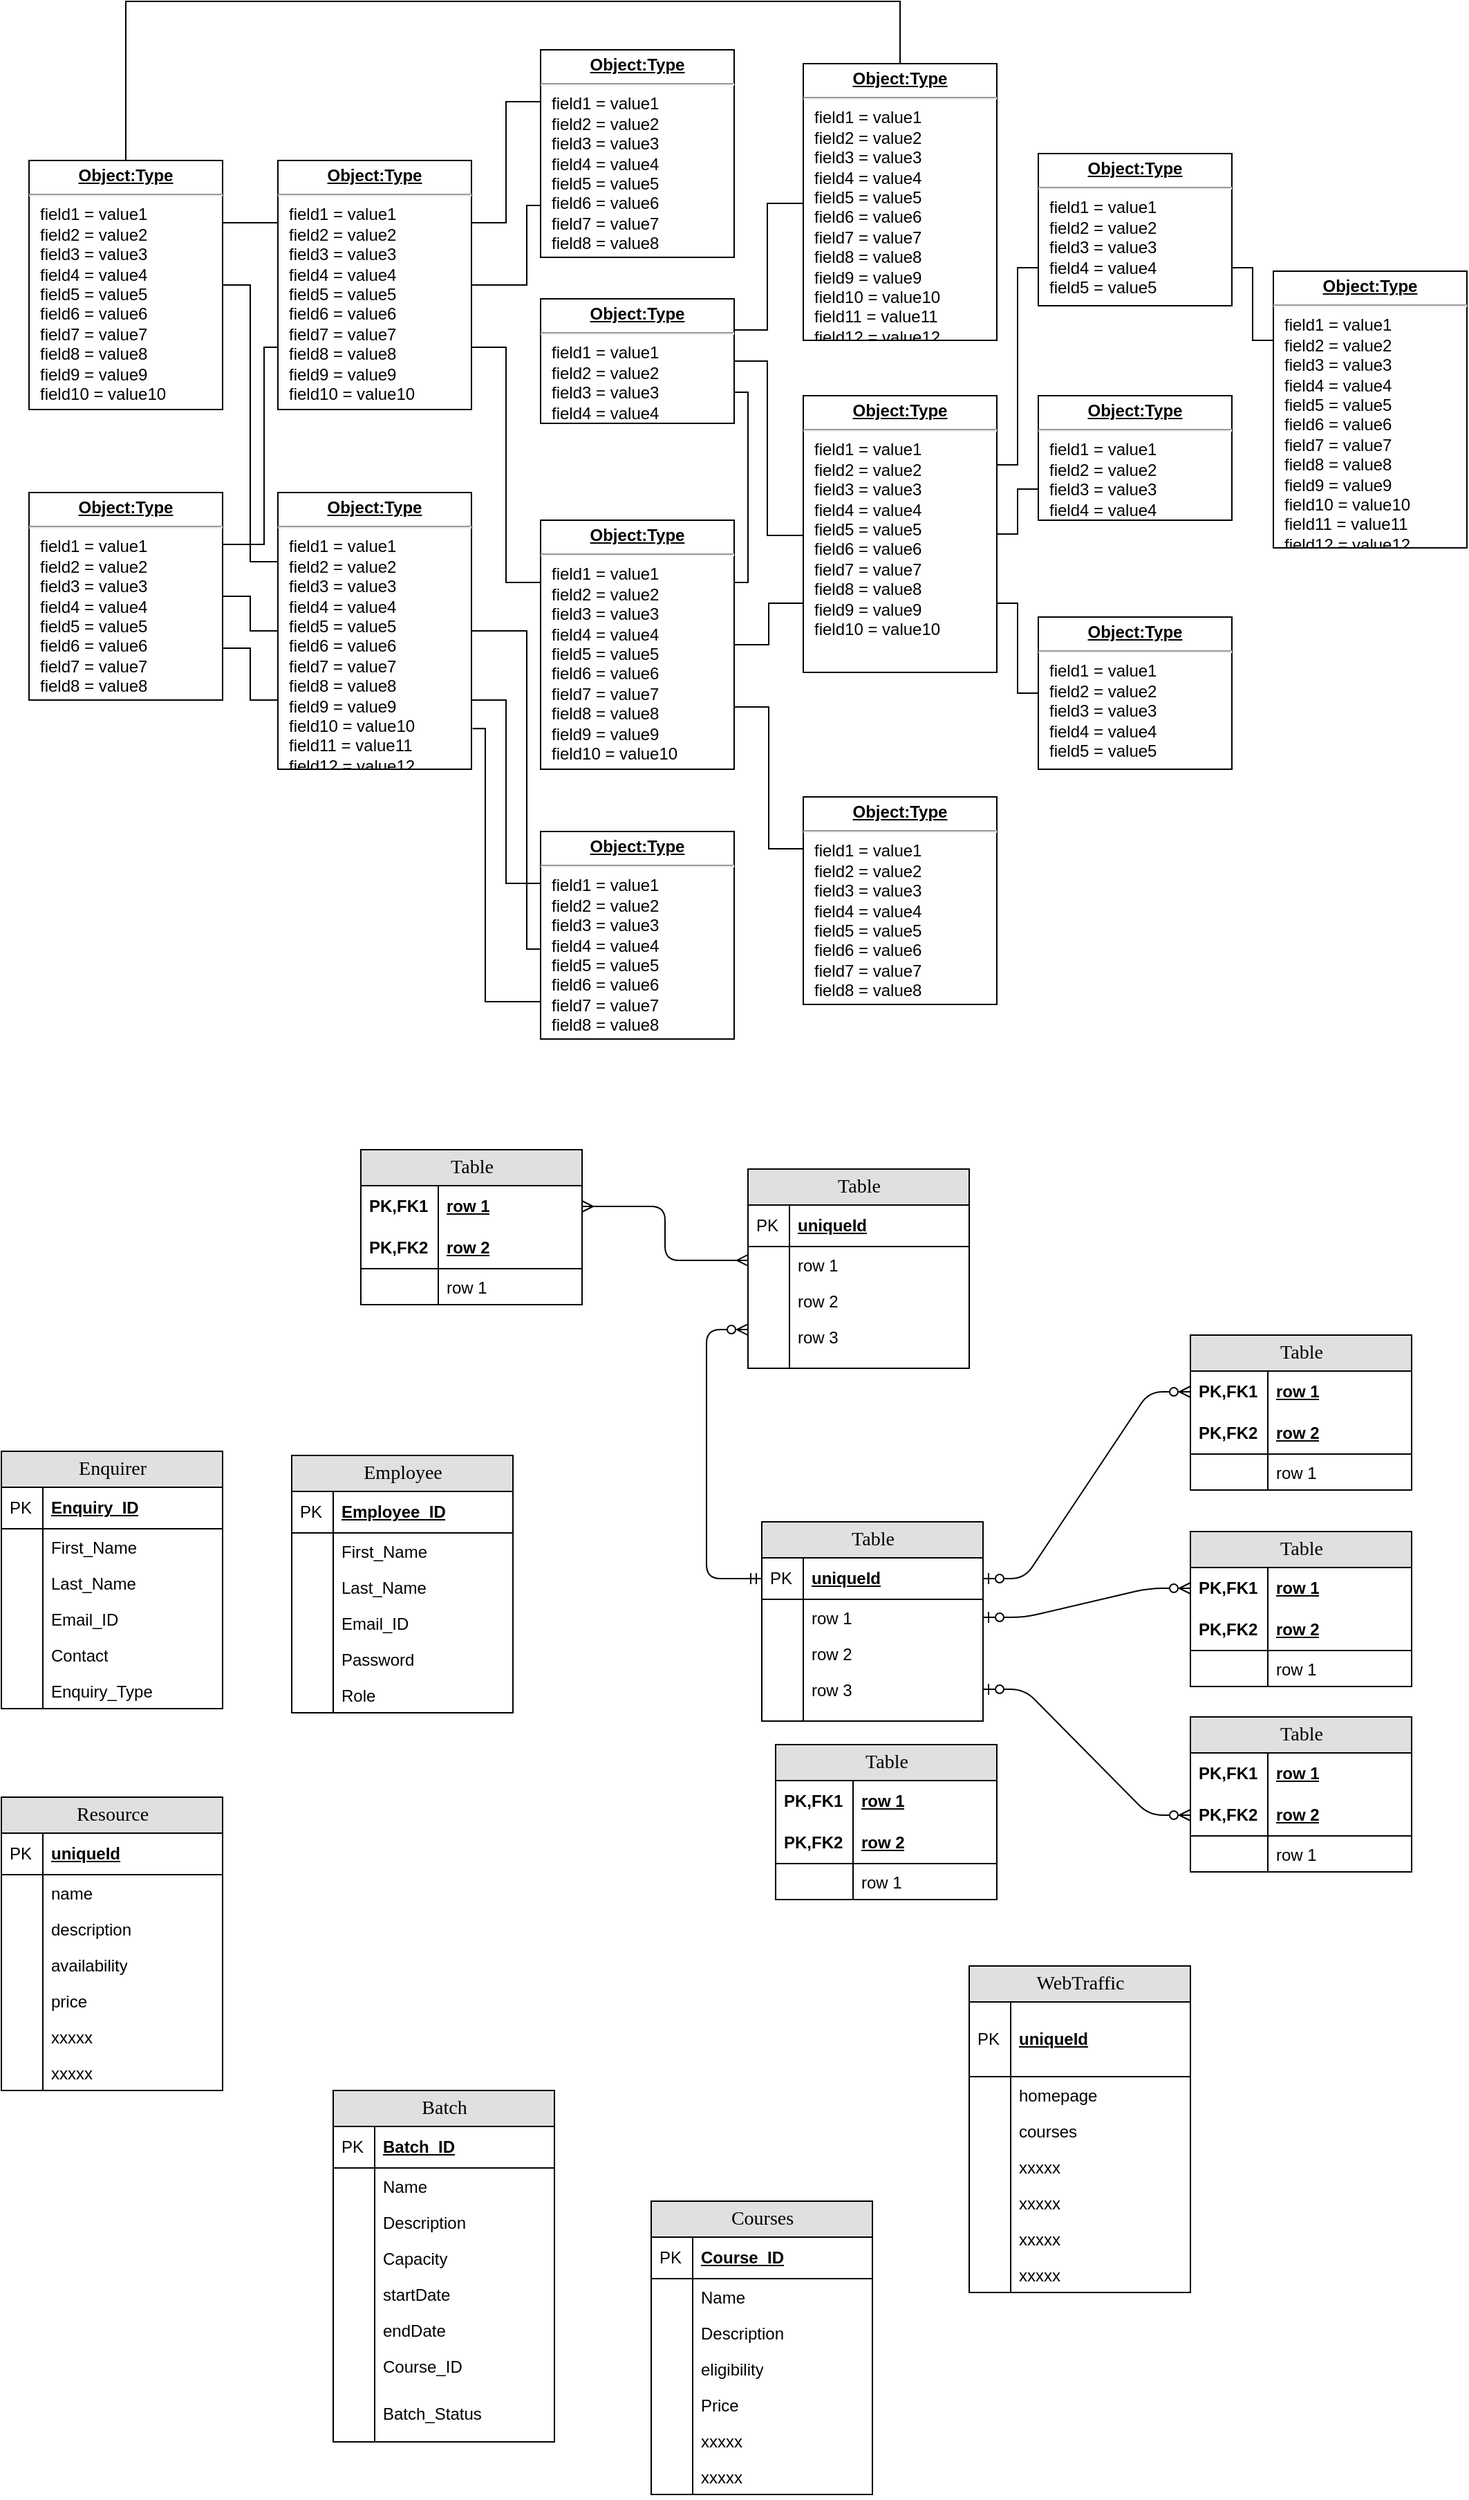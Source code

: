 <mxfile version="13.6.9" type="github">
  <diagram name="Page-1" id="a7904f86-f2b4-8e86-fa97-74104820619b">
    <mxGraphModel dx="1038" dy="548" grid="1" gridSize="10" guides="1" tooltips="1" connect="1" arrows="1" fold="1" page="1" pageScale="1" pageWidth="1100" pageHeight="850" background="#ffffff" math="0" shadow="0">
      <root>
        <mxCell id="0" />
        <mxCell id="1" parent="0" />
        <mxCell id="24794b860abc3c2d-30" style="edgeStyle=orthogonalEdgeStyle;rounded=0;html=1;labelBackgroundColor=none;endArrow=none;endFill=0;endSize=8;fontFamily=Verdana;fontSize=12;align=left;" parent="1" source="24794b860abc3c2d-1" target="24794b860abc3c2d-23" edge="1">
          <mxGeometry relative="1" as="geometry">
            <Array as="points">
              <mxPoint x="110" y="90" />
              <mxPoint x="670" y="90" />
            </Array>
          </mxGeometry>
        </mxCell>
        <mxCell id="24794b860abc3c2d-36" style="edgeStyle=orthogonalEdgeStyle;rounded=0;html=1;exitX=1;exitY=0.5;entryX=0;entryY=0.25;labelBackgroundColor=none;endArrow=none;endFill=0;endSize=8;fontFamily=Verdana;fontSize=12;align=left;" parent="1" source="24794b860abc3c2d-1" target="24794b860abc3c2d-18" edge="1">
          <mxGeometry relative="1" as="geometry" />
        </mxCell>
        <mxCell id="24794b860abc3c2d-1" value="&lt;p style=&quot;margin: 0px ; margin-top: 4px ; text-align: center ; text-decoration: underline&quot;&gt;&lt;b&gt;Object:Type&lt;/b&gt;&lt;/p&gt;&lt;hr&gt;&lt;p style=&quot;margin: 0px ; margin-left: 8px&quot;&gt;field1 = value1&lt;br&gt;field2 = value2&lt;br&gt;field3 = value3&lt;/p&gt;&lt;p style=&quot;margin: 0px ; margin-left: 8px&quot;&gt;field4 = value4&lt;br&gt;&lt;/p&gt;&lt;p style=&quot;margin: 0px ; margin-left: 8px&quot;&gt;field5 = value5&lt;br&gt;&lt;/p&gt;&lt;p style=&quot;margin: 0px ; margin-left: 8px&quot;&gt;field6 = value6&lt;br&gt;&lt;/p&gt;&lt;p style=&quot;margin: 0px ; margin-left: 8px&quot;&gt;field7 = value7&lt;br&gt;&lt;/p&gt;&lt;p style=&quot;margin: 0px ; margin-left: 8px&quot;&gt;field8 = value8&lt;br&gt;&lt;/p&gt;&lt;p style=&quot;margin: 0px ; margin-left: 8px&quot;&gt;field9 = value9&lt;br&gt;&lt;/p&gt;&lt;p style=&quot;margin: 0px ; margin-left: 8px&quot;&gt;field10 = value10&lt;/p&gt;" style="verticalAlign=top;align=left;overflow=fill;fontSize=12;fontFamily=Helvetica;html=1;rounded=0;shadow=0;comic=0;labelBackgroundColor=none;strokeWidth=1" parent="1" vertex="1">
          <mxGeometry x="40" y="205" width="140" height="180" as="geometry" />
        </mxCell>
        <mxCell id="24794b860abc3c2d-39" style="edgeStyle=orthogonalEdgeStyle;rounded=0;html=1;exitX=1;exitY=0.25;entryX=0;entryY=0.75;labelBackgroundColor=none;endArrow=none;endFill=0;endSize=8;fontFamily=Verdana;fontSize=12;align=left;" parent="1" source="24794b860abc3c2d-16" target="24794b860abc3c2d-17" edge="1">
          <mxGeometry relative="1" as="geometry">
            <Array as="points">
              <mxPoint x="210" y="483" />
              <mxPoint x="210" y="340" />
            </Array>
          </mxGeometry>
        </mxCell>
        <mxCell id="24794b860abc3c2d-16" value="&lt;p style=&quot;margin: 0px ; margin-top: 4px ; text-align: center ; text-decoration: underline&quot;&gt;&lt;b&gt;Object:Type&lt;/b&gt;&lt;/p&gt;&lt;hr&gt;&lt;p style=&quot;margin: 0px ; margin-left: 8px&quot;&gt;field1 = value1&lt;br&gt;field2 = value2&lt;br&gt;field3 = value3&lt;/p&gt;&lt;p style=&quot;margin: 0px ; margin-left: 8px&quot;&gt;field4 = value4&lt;br&gt;&lt;/p&gt;&lt;p style=&quot;margin: 0px ; margin-left: 8px&quot;&gt;field5 = value5&lt;br&gt;&lt;/p&gt;&lt;p style=&quot;margin: 0px ; margin-left: 8px&quot;&gt;field6 = value6&lt;br&gt;&lt;/p&gt;&lt;p style=&quot;margin: 0px ; margin-left: 8px&quot;&gt;field7 = value7&lt;br&gt;&lt;/p&gt;&lt;p style=&quot;margin: 0px ; margin-left: 8px&quot;&gt;field8 = value8&lt;/p&gt;" style="verticalAlign=top;align=left;overflow=fill;fontSize=12;fontFamily=Helvetica;html=1;rounded=0;shadow=0;comic=0;labelBackgroundColor=none;strokeWidth=1" parent="1" vertex="1">
          <mxGeometry x="40" y="445" width="140" height="150" as="geometry" />
        </mxCell>
        <mxCell id="24794b860abc3c2d-40" style="edgeStyle=orthogonalEdgeStyle;rounded=0;html=1;exitX=0;exitY=0.25;entryX=1;entryY=0.25;labelBackgroundColor=none;endArrow=none;endFill=0;endSize=8;fontFamily=Verdana;fontSize=12;align=left;" parent="1" source="24794b860abc3c2d-17" target="24794b860abc3c2d-1" edge="1">
          <mxGeometry relative="1" as="geometry" />
        </mxCell>
        <mxCell id="24794b860abc3c2d-41" style="edgeStyle=orthogonalEdgeStyle;rounded=0;html=1;exitX=1;exitY=0.25;entryX=0;entryY=0.25;labelBackgroundColor=none;endArrow=none;endFill=0;endSize=8;fontFamily=Verdana;fontSize=12;align=left;" parent="1" source="24794b860abc3c2d-17" target="24794b860abc3c2d-19" edge="1">
          <mxGeometry relative="1" as="geometry" />
        </mxCell>
        <mxCell id="24794b860abc3c2d-17" value="&lt;p style=&quot;margin: 0px ; margin-top: 4px ; text-align: center ; text-decoration: underline&quot;&gt;&lt;b&gt;Object:Type&lt;/b&gt;&lt;/p&gt;&lt;hr&gt;&lt;p style=&quot;margin: 0px ; margin-left: 8px&quot;&gt;field1 = value1&lt;br&gt;field2 = value2&lt;br&gt;field3 = value3&lt;/p&gt;&lt;p style=&quot;margin: 0px ; margin-left: 8px&quot;&gt;field4 = value4&lt;br&gt;&lt;/p&gt;&lt;p style=&quot;margin: 0px ; margin-left: 8px&quot;&gt;field5 = value5&lt;br&gt;&lt;/p&gt;&lt;p style=&quot;margin: 0px ; margin-left: 8px&quot;&gt;field6 = value6&lt;br&gt;&lt;/p&gt;&lt;p style=&quot;margin: 0px ; margin-left: 8px&quot;&gt;field7 = value7&lt;br&gt;&lt;/p&gt;&lt;p style=&quot;margin: 0px ; margin-left: 8px&quot;&gt;field8 = value8&lt;br&gt;&lt;/p&gt;&lt;p style=&quot;margin: 0px ; margin-left: 8px&quot;&gt;field9 = value9&lt;br&gt;&lt;/p&gt;&lt;p style=&quot;margin: 0px ; margin-left: 8px&quot;&gt;field10 = value10&lt;/p&gt;" style="verticalAlign=top;align=left;overflow=fill;fontSize=12;fontFamily=Helvetica;html=1;rounded=0;shadow=0;comic=0;labelBackgroundColor=none;strokeWidth=1" parent="1" vertex="1">
          <mxGeometry x="220" y="205" width="140" height="180" as="geometry" />
        </mxCell>
        <mxCell id="24794b860abc3c2d-37" style="edgeStyle=orthogonalEdgeStyle;rounded=0;html=1;exitX=0;exitY=0.75;entryX=1;entryY=0.75;labelBackgroundColor=none;endArrow=none;endFill=0;endSize=8;fontFamily=Verdana;fontSize=12;align=left;" parent="1" source="24794b860abc3c2d-18" target="24794b860abc3c2d-16" edge="1">
          <mxGeometry relative="1" as="geometry" />
        </mxCell>
        <mxCell id="24794b860abc3c2d-38" style="edgeStyle=orthogonalEdgeStyle;rounded=0;html=1;exitX=0;exitY=0.5;entryX=1;entryY=0.5;labelBackgroundColor=none;endArrow=none;endFill=0;endSize=8;fontFamily=Verdana;fontSize=12;align=left;" parent="1" source="24794b860abc3c2d-18" target="24794b860abc3c2d-16" edge="1">
          <mxGeometry relative="1" as="geometry" />
        </mxCell>
        <mxCell id="24794b860abc3c2d-18" value="&lt;p style=&quot;margin: 0px ; margin-top: 4px ; text-align: center ; text-decoration: underline&quot;&gt;&lt;b&gt;Object:Type&lt;/b&gt;&lt;/p&gt;&lt;hr&gt;&lt;p style=&quot;margin: 0px ; margin-left: 8px&quot;&gt;field1 = value1&lt;br&gt;field2 = value2&lt;br&gt;field3 = value3&lt;/p&gt;&lt;p style=&quot;margin: 0px ; margin-left: 8px&quot;&gt;field4 = value4&lt;br&gt;&lt;/p&gt;&lt;p style=&quot;margin: 0px ; margin-left: 8px&quot;&gt;field5 = value5&lt;br&gt;&lt;/p&gt;&lt;p style=&quot;margin: 0px ; margin-left: 8px&quot;&gt;field6 = value6&lt;br&gt;&lt;/p&gt;&lt;p style=&quot;margin: 0px ; margin-left: 8px&quot;&gt;field7 = value7&lt;br&gt;&lt;/p&gt;&lt;p style=&quot;margin: 0px ; margin-left: 8px&quot;&gt;field8 = value8&lt;br&gt;&lt;/p&gt;&lt;p style=&quot;margin: 0px ; margin-left: 8px&quot;&gt;field9 = value9&lt;br&gt;&lt;/p&gt;&lt;p style=&quot;margin: 0px ; margin-left: 8px&quot;&gt;field10 = value10&lt;br&gt;&lt;/p&gt;&lt;p style=&quot;margin: 0px ; margin-left: 8px&quot;&gt;field11 = value11&lt;br&gt;&lt;/p&gt;&lt;p style=&quot;margin: 0px ; margin-left: 8px&quot;&gt;field12 = value12&lt;/p&gt;" style="verticalAlign=top;align=left;overflow=fill;fontSize=12;fontFamily=Helvetica;html=1;rounded=0;shadow=0;comic=0;labelBackgroundColor=none;strokeWidth=1" parent="1" vertex="1">
          <mxGeometry x="220" y="445" width="140" height="200" as="geometry" />
        </mxCell>
        <mxCell id="24794b860abc3c2d-42" style="edgeStyle=orthogonalEdgeStyle;rounded=0;html=1;exitX=0;exitY=0.75;entryX=1;entryY=0.5;labelBackgroundColor=none;endArrow=none;endFill=0;endSize=8;fontFamily=Verdana;fontSize=12;align=left;" parent="1" source="24794b860abc3c2d-19" target="24794b860abc3c2d-17" edge="1">
          <mxGeometry relative="1" as="geometry">
            <Array as="points">
              <mxPoint x="400" y="238" />
              <mxPoint x="400" y="295" />
            </Array>
          </mxGeometry>
        </mxCell>
        <mxCell id="24794b860abc3c2d-19" value="&lt;p style=&quot;margin: 0px ; margin-top: 4px ; text-align: center ; text-decoration: underline&quot;&gt;&lt;b&gt;Object:Type&lt;/b&gt;&lt;/p&gt;&lt;hr&gt;&lt;p style=&quot;margin: 0px ; margin-left: 8px&quot;&gt;field1 = value1&lt;br&gt;field2 = value2&lt;br&gt;field3 = value3&lt;/p&gt;&lt;p style=&quot;margin: 0px ; margin-left: 8px&quot;&gt;field4 = value4&lt;br&gt;&lt;/p&gt;&lt;p style=&quot;margin: 0px ; margin-left: 8px&quot;&gt;field5 = value5&lt;br&gt;&lt;/p&gt;&lt;p style=&quot;margin: 0px ; margin-left: 8px&quot;&gt;field6 = value6&lt;br&gt;&lt;/p&gt;&lt;p style=&quot;margin: 0px ; margin-left: 8px&quot;&gt;field7 = value7&lt;br&gt;&lt;/p&gt;&lt;p style=&quot;margin: 0px ; margin-left: 8px&quot;&gt;field8 = value8&lt;/p&gt;" style="verticalAlign=top;align=left;overflow=fill;fontSize=12;fontFamily=Helvetica;html=1;rounded=0;shadow=0;comic=0;labelBackgroundColor=none;strokeWidth=1" parent="1" vertex="1">
          <mxGeometry x="410" y="125" width="140" height="150" as="geometry" />
        </mxCell>
        <mxCell id="24794b860abc3c2d-32" style="edgeStyle=orthogonalEdgeStyle;rounded=0;html=1;labelBackgroundColor=none;endArrow=none;endFill=0;endSize=8;fontFamily=Verdana;fontSize=12;align=left;exitX=1;exitY=0.5;" parent="1" source="24794b860abc3c2d-20" target="24794b860abc3c2d-24" edge="1">
          <mxGeometry relative="1" as="geometry">
            <Array as="points">
              <mxPoint x="574" y="350" />
              <mxPoint x="574" y="476" />
            </Array>
          </mxGeometry>
        </mxCell>
        <mxCell id="24794b860abc3c2d-20" value="&lt;p style=&quot;margin: 0px ; margin-top: 4px ; text-align: center ; text-decoration: underline&quot;&gt;&lt;b&gt;Object:Type&lt;/b&gt;&lt;/p&gt;&lt;hr&gt;&lt;p style=&quot;margin: 0px ; margin-left: 8px&quot;&gt;field1 = value1&lt;br&gt;field2 = value2&lt;br&gt;field3 = value3&lt;/p&gt;&lt;p style=&quot;margin: 0px ; margin-left: 8px&quot;&gt;field4 = value4&lt;/p&gt;" style="verticalAlign=top;align=left;overflow=fill;fontSize=12;fontFamily=Helvetica;html=1;rounded=0;shadow=0;comic=0;labelBackgroundColor=none;strokeWidth=1" parent="1" vertex="1">
          <mxGeometry x="410" y="305" width="140" height="90" as="geometry" />
        </mxCell>
        <mxCell id="24794b860abc3c2d-33" style="edgeStyle=orthogonalEdgeStyle;rounded=0;html=1;exitX=1;exitY=0.5;entryX=0;entryY=0.75;labelBackgroundColor=none;endArrow=none;endFill=0;endSize=8;fontFamily=Verdana;fontSize=12;align=left;" parent="1" source="24794b860abc3c2d-21" target="24794b860abc3c2d-24" edge="1">
          <mxGeometry relative="1" as="geometry">
            <Array as="points">
              <mxPoint x="575" y="555" />
              <mxPoint x="575" y="525" />
            </Array>
          </mxGeometry>
        </mxCell>
        <mxCell id="24794b860abc3c2d-35" style="edgeStyle=orthogonalEdgeStyle;rounded=0;html=1;exitX=1;exitY=0.25;entryX=1;entryY=0.75;labelBackgroundColor=none;endArrow=none;endFill=0;endSize=8;fontFamily=Verdana;fontSize=12;align=left;" parent="1" source="24794b860abc3c2d-21" target="24794b860abc3c2d-20" edge="1">
          <mxGeometry relative="1" as="geometry" />
        </mxCell>
        <mxCell id="24794b860abc3c2d-48" style="edgeStyle=orthogonalEdgeStyle;rounded=0;html=1;exitX=0;exitY=0.25;entryX=1;entryY=0.75;labelBackgroundColor=none;endArrow=none;endFill=0;endSize=8;fontFamily=Verdana;fontSize=12;align=left;" parent="1" source="24794b860abc3c2d-21" target="24794b860abc3c2d-17" edge="1">
          <mxGeometry relative="1" as="geometry" />
        </mxCell>
        <mxCell id="24794b860abc3c2d-21" value="&lt;p style=&quot;margin: 0px ; margin-top: 4px ; text-align: center ; text-decoration: underline&quot;&gt;&lt;b&gt;Object:Type&lt;/b&gt;&lt;/p&gt;&lt;hr&gt;&lt;p style=&quot;margin: 0px ; margin-left: 8px&quot;&gt;field1 = value1&lt;br&gt;field2 = value2&lt;br&gt;field3 = value3&lt;/p&gt;&lt;p style=&quot;margin: 0px ; margin-left: 8px&quot;&gt;field4 = value4&lt;br&gt;&lt;/p&gt;&lt;p style=&quot;margin: 0px ; margin-left: 8px&quot;&gt;field5 = value5&lt;br&gt;&lt;/p&gt;&lt;p style=&quot;margin: 0px ; margin-left: 8px&quot;&gt;field6 = value6&lt;br&gt;&lt;/p&gt;&lt;p style=&quot;margin: 0px ; margin-left: 8px&quot;&gt;field7 = value7&lt;br&gt;&lt;/p&gt;&lt;p style=&quot;margin: 0px ; margin-left: 8px&quot;&gt;field8 = value8&lt;br&gt;&lt;/p&gt;&lt;p style=&quot;margin: 0px ; margin-left: 8px&quot;&gt;field9 = value9&lt;br&gt;&lt;/p&gt;&lt;p style=&quot;margin: 0px ; margin-left: 8px&quot;&gt;field10 = value10&lt;/p&gt;" style="verticalAlign=top;align=left;overflow=fill;fontSize=12;fontFamily=Helvetica;html=1;rounded=0;shadow=0;comic=0;labelBackgroundColor=none;strokeWidth=1" parent="1" vertex="1">
          <mxGeometry x="410" y="465" width="140" height="180" as="geometry" />
        </mxCell>
        <mxCell id="24794b860abc3c2d-47" style="edgeStyle=orthogonalEdgeStyle;rounded=0;html=1;exitX=0;exitY=0.25;entryX=1;entryY=0.75;labelBackgroundColor=none;endArrow=none;endFill=0;endSize=8;fontFamily=Verdana;fontSize=12;align=left;" parent="1" source="24794b860abc3c2d-22" target="24794b860abc3c2d-18" edge="1">
          <mxGeometry relative="1" as="geometry" />
        </mxCell>
        <mxCell id="24794b860abc3c2d-50" style="edgeStyle=orthogonalEdgeStyle;rounded=0;html=1;exitX=0;exitY=0.75;entryX=1.006;entryY=0.853;entryPerimeter=0;labelBackgroundColor=none;endArrow=none;endFill=0;endSize=8;fontFamily=Verdana;fontSize=12;align=left;" parent="1" source="24794b860abc3c2d-22" target="24794b860abc3c2d-18" edge="1">
          <mxGeometry relative="1" as="geometry">
            <Array as="points">
              <mxPoint x="370" y="813" />
              <mxPoint x="370" y="615" />
            </Array>
          </mxGeometry>
        </mxCell>
        <mxCell id="24794b860abc3c2d-51" style="edgeStyle=orthogonalEdgeStyle;rounded=0;html=1;exitX=0;exitY=0.5;entryX=1;entryY=0.5;labelBackgroundColor=none;endArrow=none;endFill=0;endSize=8;fontFamily=Verdana;fontSize=12;align=left;" parent="1" source="24794b860abc3c2d-22" target="24794b860abc3c2d-18" edge="1">
          <mxGeometry relative="1" as="geometry">
            <Array as="points">
              <mxPoint x="400" y="775" />
              <mxPoint x="400" y="545" />
            </Array>
          </mxGeometry>
        </mxCell>
        <mxCell id="24794b860abc3c2d-22" value="&lt;p style=&quot;margin: 0px ; margin-top: 4px ; text-align: center ; text-decoration: underline&quot;&gt;&lt;b&gt;Object:Type&lt;/b&gt;&lt;/p&gt;&lt;hr&gt;&lt;p style=&quot;margin: 0px ; margin-left: 8px&quot;&gt;field1 = value1&lt;br&gt;field2 = value2&lt;br&gt;field3 = value3&lt;/p&gt;&lt;p style=&quot;margin: 0px ; margin-left: 8px&quot;&gt;field4 = value4&lt;br&gt;&lt;/p&gt;&lt;p style=&quot;margin: 0px ; margin-left: 8px&quot;&gt;field5 = value5&lt;br&gt;&lt;/p&gt;&lt;p style=&quot;margin: 0px ; margin-left: 8px&quot;&gt;field6 = value6&lt;br&gt;&lt;/p&gt;&lt;p style=&quot;margin: 0px ; margin-left: 8px&quot;&gt;field7 = value7&lt;br&gt;&lt;/p&gt;&lt;p style=&quot;margin: 0px ; margin-left: 8px&quot;&gt;field8 = value8&lt;/p&gt;" style="verticalAlign=top;align=left;overflow=fill;fontSize=12;fontFamily=Helvetica;html=1;rounded=0;shadow=0;comic=0;labelBackgroundColor=none;strokeWidth=1" parent="1" vertex="1">
          <mxGeometry x="410" y="690" width="140" height="150" as="geometry" />
        </mxCell>
        <mxCell id="24794b860abc3c2d-31" style="edgeStyle=orthogonalEdgeStyle;rounded=0;html=1;labelBackgroundColor=none;endArrow=none;endFill=0;endSize=8;fontFamily=Verdana;fontSize=12;align=left;entryX=1;entryY=0.25;" parent="1" source="24794b860abc3c2d-23" target="24794b860abc3c2d-20" edge="1">
          <mxGeometry relative="1" as="geometry">
            <Array as="points">
              <mxPoint x="574" y="236" />
              <mxPoint x="574" y="327" />
            </Array>
          </mxGeometry>
        </mxCell>
        <mxCell id="24794b860abc3c2d-23" value="&lt;p style=&quot;margin: 0px ; margin-top: 4px ; text-align: center ; text-decoration: underline&quot;&gt;&lt;b&gt;Object:Type&lt;/b&gt;&lt;/p&gt;&lt;hr&gt;&lt;p style=&quot;margin: 0px ; margin-left: 8px&quot;&gt;field1 = value1&lt;br&gt;field2 = value2&lt;br&gt;field3 = value3&lt;/p&gt;&lt;p style=&quot;margin: 0px ; margin-left: 8px&quot;&gt;field4 = value4&lt;br&gt;&lt;/p&gt;&lt;p style=&quot;margin: 0px ; margin-left: 8px&quot;&gt;field5 = value5&lt;br&gt;&lt;/p&gt;&lt;p style=&quot;margin: 0px ; margin-left: 8px&quot;&gt;field6 = value6&lt;br&gt;&lt;/p&gt;&lt;p style=&quot;margin: 0px ; margin-left: 8px&quot;&gt;field7 = value7&lt;br&gt;&lt;/p&gt;&lt;p style=&quot;margin: 0px ; margin-left: 8px&quot;&gt;field8 = value8&lt;br&gt;&lt;/p&gt;&lt;p style=&quot;margin: 0px ; margin-left: 8px&quot;&gt;field9 = value9&lt;br&gt;&lt;/p&gt;&lt;p style=&quot;margin: 0px ; margin-left: 8px&quot;&gt;field10 = value10&lt;br&gt;&lt;/p&gt;&lt;p style=&quot;margin: 0px ; margin-left: 8px&quot;&gt;field11 = value11&lt;br&gt;&lt;/p&gt;&lt;p style=&quot;margin: 0px ; margin-left: 8px&quot;&gt;field12 = value12&lt;/p&gt;" style="verticalAlign=top;align=left;overflow=fill;fontSize=12;fontFamily=Helvetica;html=1;rounded=0;shadow=0;comic=0;labelBackgroundColor=none;strokeWidth=1" parent="1" vertex="1">
          <mxGeometry x="600" y="135" width="140" height="200" as="geometry" />
        </mxCell>
        <mxCell id="24794b860abc3c2d-44" style="edgeStyle=orthogonalEdgeStyle;rounded=0;html=1;exitX=1;exitY=0.25;entryX=0;entryY=0.75;labelBackgroundColor=none;endArrow=none;endFill=0;endSize=8;fontFamily=Verdana;fontSize=12;align=left;" parent="1" source="24794b860abc3c2d-24" target="24794b860abc3c2d-26" edge="1">
          <mxGeometry relative="1" as="geometry" />
        </mxCell>
        <mxCell id="24794b860abc3c2d-45" style="edgeStyle=orthogonalEdgeStyle;rounded=0;html=1;exitX=1;exitY=0.5;entryX=0;entryY=0.75;labelBackgroundColor=none;endArrow=none;endFill=0;endSize=8;fontFamily=Verdana;fontSize=12;align=left;" parent="1" source="24794b860abc3c2d-24" target="24794b860abc3c2d-27" edge="1">
          <mxGeometry relative="1" as="geometry" />
        </mxCell>
        <mxCell id="24794b860abc3c2d-46" style="edgeStyle=orthogonalEdgeStyle;rounded=0;html=1;exitX=1;exitY=0.75;entryX=0;entryY=0.5;labelBackgroundColor=none;endArrow=none;endFill=0;endSize=8;fontFamily=Verdana;fontSize=12;align=left;" parent="1" source="24794b860abc3c2d-24" target="24794b860abc3c2d-28" edge="1">
          <mxGeometry relative="1" as="geometry" />
        </mxCell>
        <mxCell id="24794b860abc3c2d-24" value="&lt;p style=&quot;margin: 0px ; margin-top: 4px ; text-align: center ; text-decoration: underline&quot;&gt;&lt;b&gt;Object:Type&lt;/b&gt;&lt;/p&gt;&lt;hr&gt;&lt;p style=&quot;margin: 0px ; margin-left: 8px&quot;&gt;field1 = value1&lt;br&gt;field2 = value2&lt;br&gt;field3 = value3&lt;/p&gt;&lt;p style=&quot;margin: 0px ; margin-left: 8px&quot;&gt;field4 = value4&lt;br&gt;&lt;/p&gt;&lt;p style=&quot;margin: 0px ; margin-left: 8px&quot;&gt;field5 = value5&lt;br&gt;&lt;/p&gt;&lt;p style=&quot;margin: 0px ; margin-left: 8px&quot;&gt;field6 = value6&lt;br&gt;&lt;/p&gt;&lt;p style=&quot;margin: 0px ; margin-left: 8px&quot;&gt;field7 = value7&lt;br&gt;&lt;/p&gt;&lt;p style=&quot;margin: 0px ; margin-left: 8px&quot;&gt;field8 = value8&lt;br&gt;&lt;/p&gt;&lt;p style=&quot;margin: 0px ; margin-left: 8px&quot;&gt;field9 = value9&lt;br&gt;&lt;/p&gt;&lt;p style=&quot;margin: 0px ; margin-left: 8px&quot;&gt;field10 = value10&lt;/p&gt;" style="verticalAlign=top;align=left;overflow=fill;fontSize=12;fontFamily=Helvetica;html=1;rounded=0;shadow=0;comic=0;labelBackgroundColor=none;strokeWidth=1" parent="1" vertex="1">
          <mxGeometry x="600" y="375" width="140" height="200" as="geometry" />
        </mxCell>
        <mxCell id="24794b860abc3c2d-49" style="edgeStyle=orthogonalEdgeStyle;rounded=0;html=1;exitX=0;exitY=0.25;entryX=1;entryY=0.75;labelBackgroundColor=none;endArrow=none;endFill=0;endSize=8;fontFamily=Verdana;fontSize=12;align=left;" parent="1" source="24794b860abc3c2d-25" target="24794b860abc3c2d-21" edge="1">
          <mxGeometry relative="1" as="geometry" />
        </mxCell>
        <mxCell id="24794b860abc3c2d-25" value="&lt;p style=&quot;margin: 0px ; margin-top: 4px ; text-align: center ; text-decoration: underline&quot;&gt;&lt;b&gt;Object:Type&lt;/b&gt;&lt;/p&gt;&lt;hr&gt;&lt;p style=&quot;margin: 0px ; margin-left: 8px&quot;&gt;field1 = value1&lt;br&gt;field2 = value2&lt;br&gt;field3 = value3&lt;/p&gt;&lt;p style=&quot;margin: 0px ; margin-left: 8px&quot;&gt;field4 = value4&lt;br&gt;&lt;/p&gt;&lt;p style=&quot;margin: 0px ; margin-left: 8px&quot;&gt;field5 = value5&lt;br&gt;&lt;/p&gt;&lt;p style=&quot;margin: 0px ; margin-left: 8px&quot;&gt;field6 = value6&lt;br&gt;&lt;/p&gt;&lt;p style=&quot;margin: 0px ; margin-left: 8px&quot;&gt;field7 = value7&lt;br&gt;&lt;/p&gt;&lt;p style=&quot;margin: 0px ; margin-left: 8px&quot;&gt;field8 = value8&lt;/p&gt;" style="verticalAlign=top;align=left;overflow=fill;fontSize=12;fontFamily=Helvetica;html=1;rounded=0;shadow=0;comic=0;labelBackgroundColor=none;strokeWidth=1" parent="1" vertex="1">
          <mxGeometry x="600" y="665" width="140" height="150" as="geometry" />
        </mxCell>
        <mxCell id="24794b860abc3c2d-43" style="edgeStyle=orthogonalEdgeStyle;rounded=0;html=1;exitX=1;exitY=0.75;entryX=0;entryY=0.25;labelBackgroundColor=none;endArrow=none;endFill=0;endSize=8;fontFamily=Verdana;fontSize=12;align=left;" parent="1" source="24794b860abc3c2d-26" target="24794b860abc3c2d-29" edge="1">
          <mxGeometry relative="1" as="geometry" />
        </mxCell>
        <mxCell id="24794b860abc3c2d-26" value="&lt;p style=&quot;margin: 0px ; margin-top: 4px ; text-align: center ; text-decoration: underline&quot;&gt;&lt;b&gt;Object:Type&lt;/b&gt;&lt;/p&gt;&lt;hr&gt;&lt;p style=&quot;margin: 0px ; margin-left: 8px&quot;&gt;field1 = value1&lt;br&gt;field2 = value2&lt;br&gt;field3 = value3&lt;/p&gt;&lt;p style=&quot;margin: 0px ; margin-left: 8px&quot;&gt;field4 = value4&lt;br&gt;&lt;/p&gt;&lt;p style=&quot;margin: 0px ; margin-left: 8px&quot;&gt;field5 = value5&lt;/p&gt;" style="verticalAlign=top;align=left;overflow=fill;fontSize=12;fontFamily=Helvetica;html=1;rounded=0;shadow=0;comic=0;labelBackgroundColor=none;strokeWidth=1" parent="1" vertex="1">
          <mxGeometry x="770" y="200" width="140" height="110" as="geometry" />
        </mxCell>
        <mxCell id="24794b860abc3c2d-27" value="&lt;p style=&quot;margin: 0px ; margin-top: 4px ; text-align: center ; text-decoration: underline&quot;&gt;&lt;b&gt;Object:Type&lt;/b&gt;&lt;/p&gt;&lt;hr&gt;&lt;p style=&quot;margin: 0px ; margin-left: 8px&quot;&gt;field1 = value1&lt;br&gt;field2 = value2&lt;br&gt;field3 = value3&lt;/p&gt;&lt;p style=&quot;margin: 0px ; margin-left: 8px&quot;&gt;field4 = value4&lt;/p&gt;" style="verticalAlign=top;align=left;overflow=fill;fontSize=12;fontFamily=Helvetica;html=1;rounded=0;shadow=0;comic=0;labelBackgroundColor=none;strokeWidth=1" parent="1" vertex="1">
          <mxGeometry x="770" y="375" width="140" height="90" as="geometry" />
        </mxCell>
        <mxCell id="24794b860abc3c2d-28" value="&lt;p style=&quot;margin: 0px ; margin-top: 4px ; text-align: center ; text-decoration: underline&quot;&gt;&lt;b&gt;Object:Type&lt;/b&gt;&lt;/p&gt;&lt;hr&gt;&lt;p style=&quot;margin: 0px ; margin-left: 8px&quot;&gt;field1 = value1&lt;br&gt;field2 = value2&lt;br&gt;field3 = value3&lt;/p&gt;&lt;p style=&quot;margin: 0px ; margin-left: 8px&quot;&gt;field4 = value4&lt;br&gt;&lt;/p&gt;&lt;p style=&quot;margin: 0px ; margin-left: 8px&quot;&gt;field5 = value5&lt;/p&gt;" style="verticalAlign=top;align=left;overflow=fill;fontSize=12;fontFamily=Helvetica;html=1;rounded=0;shadow=0;comic=0;labelBackgroundColor=none;strokeWidth=1" parent="1" vertex="1">
          <mxGeometry x="770" y="535" width="140" height="110" as="geometry" />
        </mxCell>
        <mxCell id="24794b860abc3c2d-29" value="&lt;p style=&quot;margin: 0px ; margin-top: 4px ; text-align: center ; text-decoration: underline&quot;&gt;&lt;b&gt;Object:Type&lt;/b&gt;&lt;/p&gt;&lt;hr&gt;&lt;p style=&quot;margin: 0px ; margin-left: 8px&quot;&gt;field1 = value1&lt;br&gt;field2 = value2&lt;br&gt;field3 = value3&lt;/p&gt;&lt;p style=&quot;margin: 0px ; margin-left: 8px&quot;&gt;field4 = value4&lt;br&gt;&lt;/p&gt;&lt;p style=&quot;margin: 0px ; margin-left: 8px&quot;&gt;field5 = value5&lt;br&gt;&lt;/p&gt;&lt;p style=&quot;margin: 0px ; margin-left: 8px&quot;&gt;field6 = value6&lt;br&gt;&lt;/p&gt;&lt;p style=&quot;margin: 0px ; margin-left: 8px&quot;&gt;field7 = value7&lt;br&gt;&lt;/p&gt;&lt;p style=&quot;margin: 0px ; margin-left: 8px&quot;&gt;field8 = value8&lt;br&gt;&lt;/p&gt;&lt;p style=&quot;margin: 0px ; margin-left: 8px&quot;&gt;field9 = value9&lt;br&gt;&lt;/p&gt;&lt;p style=&quot;margin: 0px ; margin-left: 8px&quot;&gt;field10 = value10&lt;br&gt;&lt;/p&gt;&lt;p style=&quot;margin: 0px ; margin-left: 8px&quot;&gt;field11 = value11&lt;br&gt;&lt;/p&gt;&lt;p style=&quot;margin: 0px ; margin-left: 8px&quot;&gt;field12 = value12&lt;/p&gt;" style="verticalAlign=top;align=left;overflow=fill;fontSize=12;fontFamily=Helvetica;html=1;rounded=0;shadow=0;comic=0;labelBackgroundColor=none;strokeWidth=1" parent="1" vertex="1">
          <mxGeometry x="940" y="285" width="140" height="200" as="geometry" />
        </mxCell>
        <mxCell id="QbshzU4DQmxqSAbO1JOp-57" value="" style="edgeStyle=orthogonalEdgeStyle;html=1;endArrow=ERmany;startArrow=ERmany;labelBackgroundColor=none;fontFamily=Verdana;fontSize=14;entryX=1;entryY=0.5;exitX=0;exitY=0.383;exitPerimeter=0;" parent="1" source="QbshzU4DQmxqSAbO1JOp-11" target="QbshzU4DQmxqSAbO1JOp-2" edge="1">
          <mxGeometry width="100" height="100" relative="1" as="geometry">
            <mxPoint x="550" y="1000" as="sourcePoint" />
            <mxPoint x="570" y="1090" as="targetPoint" />
            <Array as="points">
              <mxPoint x="500" y="1000" />
              <mxPoint x="500" y="961" />
            </Array>
          </mxGeometry>
        </mxCell>
        <mxCell id="QbshzU4DQmxqSAbO1JOp-58" value="" style="edgeStyle=orthogonalEdgeStyle;html=1;endArrow=ERzeroToMany;startArrow=ERmandOne;labelBackgroundColor=none;fontFamily=Verdana;fontSize=14;entryX=0;entryY=0.308;entryPerimeter=0;exitX=0;exitY=0.5;" parent="1" source="QbshzU4DQmxqSAbO1JOp-31" target="QbshzU4DQmxqSAbO1JOp-15" edge="1">
          <mxGeometry width="100" height="100" relative="1" as="geometry">
            <mxPoint x="460" y="1200" as="sourcePoint" />
            <mxPoint x="560" y="1100" as="targetPoint" />
            <Array as="points">
              <mxPoint x="530" y="1230" />
              <mxPoint x="530" y="1050" />
            </Array>
          </mxGeometry>
        </mxCell>
        <mxCell id="QbshzU4DQmxqSAbO1JOp-60" value="" style="edgeStyle=entityRelationEdgeStyle;html=1;endArrow=ERzeroToMany;startArrow=ERzeroToOne;labelBackgroundColor=none;fontFamily=Verdana;fontSize=14;entryX=0;entryY=0.5;exitX=1;exitY=0.5;" parent="1" source="QbshzU4DQmxqSAbO1JOp-31" target="QbshzU4DQmxqSAbO1JOp-42" edge="1">
          <mxGeometry width="100" height="100" relative="1" as="geometry">
            <mxPoint x="840" y="1380" as="sourcePoint" />
            <mxPoint x="940" y="1280" as="targetPoint" />
          </mxGeometry>
        </mxCell>
        <mxCell id="QbshzU4DQmxqSAbO1JOp-75" value="" style="edgeStyle=entityRelationEdgeStyle;html=1;endArrow=ERzeroToMany;startArrow=ERzeroToOne;labelBackgroundColor=none;fontFamily=Verdana;fontSize=14;entryX=0;entryY=0.5;exitX=1;exitY=0.5;" parent="1" source="QbshzU4DQmxqSAbO1JOp-33" target="QbshzU4DQmxqSAbO1JOp-62" edge="1">
          <mxGeometry width="100" height="100" relative="1" as="geometry">
            <mxPoint x="739.765" y="1239.529" as="sourcePoint" />
            <mxPoint x="890.353" y="1105.412" as="targetPoint" />
          </mxGeometry>
        </mxCell>
        <mxCell id="QbshzU4DQmxqSAbO1JOp-76" value="" style="edgeStyle=entityRelationEdgeStyle;html=1;endArrow=ERzeroToMany;startArrow=ERzeroToOne;labelBackgroundColor=none;fontFamily=Verdana;fontSize=14;entryX=0;entryY=0.5;exitX=1;exitY=0.5;" parent="1" source="QbshzU4DQmxqSAbO1JOp-37" target="QbshzU4DQmxqSAbO1JOp-71" edge="1">
          <mxGeometry width="100" height="100" relative="1" as="geometry">
            <mxPoint x="749.765" y="1249.529" as="sourcePoint" />
            <mxPoint x="900.353" y="1115.412" as="targetPoint" />
          </mxGeometry>
        </mxCell>
        <mxCell id="QbshzU4DQmxqSAbO1JOp-1" value="Table" style="swimlane;html=1;fontStyle=0;childLayout=stackLayout;horizontal=1;startSize=26;fillColor=#e0e0e0;horizontalStack=0;resizeParent=1;resizeLast=0;collapsible=1;marginBottom=0;swimlaneFillColor=#ffffff;align=center;rounded=0;shadow=0;comic=0;labelBackgroundColor=none;strokeWidth=1;fontFamily=Verdana;fontSize=14" parent="1" vertex="1">
          <mxGeometry x="280" y="920" width="160" height="112" as="geometry" />
        </mxCell>
        <mxCell id="QbshzU4DQmxqSAbO1JOp-2" value="row 1" style="shape=partialRectangle;top=0;left=0;right=0;bottom=0;html=1;align=left;verticalAlign=middle;fillColor=none;spacingLeft=60;spacingRight=4;whiteSpace=wrap;overflow=hidden;rotatable=0;points=[[0,0.5],[1,0.5]];portConstraint=eastwest;dropTarget=0;fontStyle=5;" parent="QbshzU4DQmxqSAbO1JOp-1" vertex="1">
          <mxGeometry y="26" width="160" height="30" as="geometry" />
        </mxCell>
        <mxCell id="QbshzU4DQmxqSAbO1JOp-3" value="PK,FK1" style="shape=partialRectangle;fontStyle=1;top=0;left=0;bottom=0;html=1;fillColor=none;align=left;verticalAlign=middle;spacingLeft=4;spacingRight=4;whiteSpace=wrap;overflow=hidden;rotatable=0;points=[];portConstraint=eastwest;part=1;" parent="QbshzU4DQmxqSAbO1JOp-2" vertex="1" connectable="0">
          <mxGeometry width="56" height="30" as="geometry" />
        </mxCell>
        <mxCell id="QbshzU4DQmxqSAbO1JOp-4" value="row 2" style="shape=partialRectangle;top=0;left=0;right=0;bottom=1;html=1;align=left;verticalAlign=middle;fillColor=none;spacingLeft=60;spacingRight=4;whiteSpace=wrap;overflow=hidden;rotatable=0;points=[[0,0.5],[1,0.5]];portConstraint=eastwest;dropTarget=0;fontStyle=5;" parent="QbshzU4DQmxqSAbO1JOp-1" vertex="1">
          <mxGeometry y="56" width="160" height="30" as="geometry" />
        </mxCell>
        <mxCell id="QbshzU4DQmxqSAbO1JOp-5" value="PK,FK2" style="shape=partialRectangle;fontStyle=1;top=0;left=0;bottom=0;html=1;fillColor=none;align=left;verticalAlign=middle;spacingLeft=4;spacingRight=4;whiteSpace=wrap;overflow=hidden;rotatable=0;points=[];portConstraint=eastwest;part=1;" parent="QbshzU4DQmxqSAbO1JOp-4" vertex="1" connectable="0">
          <mxGeometry width="56" height="30" as="geometry" />
        </mxCell>
        <mxCell id="QbshzU4DQmxqSAbO1JOp-6" value="row 1" style="shape=partialRectangle;top=0;left=0;right=0;bottom=0;html=1;align=left;verticalAlign=top;fillColor=none;spacingLeft=60;spacingRight=4;whiteSpace=wrap;overflow=hidden;rotatable=0;points=[[0,0.5],[1,0.5]];portConstraint=eastwest;dropTarget=0;" parent="QbshzU4DQmxqSAbO1JOp-1" vertex="1">
          <mxGeometry y="86" width="160" height="26" as="geometry" />
        </mxCell>
        <mxCell id="QbshzU4DQmxqSAbO1JOp-7" value="" style="shape=partialRectangle;top=0;left=0;bottom=0;html=1;fillColor=none;align=left;verticalAlign=top;spacingLeft=4;spacingRight=4;whiteSpace=wrap;overflow=hidden;rotatable=0;points=[];portConstraint=eastwest;part=1;" parent="QbshzU4DQmxqSAbO1JOp-6" vertex="1" connectable="0">
          <mxGeometry width="56" height="26" as="geometry" />
        </mxCell>
        <mxCell id="QbshzU4DQmxqSAbO1JOp-8" value="Table" style="swimlane;html=1;fontStyle=0;childLayout=stackLayout;horizontal=1;startSize=26;fillColor=#e0e0e0;horizontalStack=0;resizeParent=1;resizeLast=0;collapsible=1;marginBottom=0;swimlaneFillColor=#ffffff;align=center;rounded=0;shadow=0;comic=0;labelBackgroundColor=none;strokeWidth=1;fontFamily=Verdana;fontSize=14;swimlaneLine=1;" parent="1" vertex="1">
          <mxGeometry x="560" y="934" width="160" height="144" as="geometry" />
        </mxCell>
        <mxCell id="QbshzU4DQmxqSAbO1JOp-9" value="uniqueId" style="shape=partialRectangle;top=0;left=0;right=0;bottom=1;html=1;align=left;verticalAlign=middle;fillColor=none;spacingLeft=34;spacingRight=4;whiteSpace=wrap;overflow=hidden;rotatable=0;points=[[0,0.5],[1,0.5]];portConstraint=eastwest;dropTarget=0;fontStyle=5;" parent="QbshzU4DQmxqSAbO1JOp-8" vertex="1">
          <mxGeometry y="26" width="160" height="30" as="geometry" />
        </mxCell>
        <mxCell id="QbshzU4DQmxqSAbO1JOp-10" value="PK" style="shape=partialRectangle;top=0;left=0;bottom=0;html=1;fillColor=none;align=left;verticalAlign=middle;spacingLeft=4;spacingRight=4;whiteSpace=wrap;overflow=hidden;rotatable=0;points=[];portConstraint=eastwest;part=1;" parent="QbshzU4DQmxqSAbO1JOp-9" vertex="1" connectable="0">
          <mxGeometry width="30" height="30" as="geometry" />
        </mxCell>
        <mxCell id="QbshzU4DQmxqSAbO1JOp-11" value="row 1" style="shape=partialRectangle;top=0;left=0;right=0;bottom=0;html=1;align=left;verticalAlign=top;fillColor=none;spacingLeft=34;spacingRight=4;whiteSpace=wrap;overflow=hidden;rotatable=0;points=[[0,0.5],[1,0.5]];portConstraint=eastwest;dropTarget=0;" parent="QbshzU4DQmxqSAbO1JOp-8" vertex="1">
          <mxGeometry y="56" width="160" height="26" as="geometry" />
        </mxCell>
        <mxCell id="QbshzU4DQmxqSAbO1JOp-12" value="" style="shape=partialRectangle;top=0;left=0;bottom=0;html=1;fillColor=none;align=left;verticalAlign=top;spacingLeft=4;spacingRight=4;whiteSpace=wrap;overflow=hidden;rotatable=0;points=[];portConstraint=eastwest;part=1;" parent="QbshzU4DQmxqSAbO1JOp-11" vertex="1" connectable="0">
          <mxGeometry width="30" height="26" as="geometry" />
        </mxCell>
        <mxCell id="QbshzU4DQmxqSAbO1JOp-13" value="row 2" style="shape=partialRectangle;top=0;left=0;right=0;bottom=0;html=1;align=left;verticalAlign=top;fillColor=none;spacingLeft=34;spacingRight=4;whiteSpace=wrap;overflow=hidden;rotatable=0;points=[[0,0.5],[1,0.5]];portConstraint=eastwest;dropTarget=0;" parent="QbshzU4DQmxqSAbO1JOp-8" vertex="1">
          <mxGeometry y="82" width="160" height="26" as="geometry" />
        </mxCell>
        <mxCell id="QbshzU4DQmxqSAbO1JOp-14" value="" style="shape=partialRectangle;top=0;left=0;bottom=0;html=1;fillColor=none;align=left;verticalAlign=top;spacingLeft=4;spacingRight=4;whiteSpace=wrap;overflow=hidden;rotatable=0;points=[];portConstraint=eastwest;part=1;" parent="QbshzU4DQmxqSAbO1JOp-13" vertex="1" connectable="0">
          <mxGeometry width="30" height="26" as="geometry" />
        </mxCell>
        <mxCell id="QbshzU4DQmxqSAbO1JOp-15" value="row 3" style="shape=partialRectangle;top=0;left=0;right=0;bottom=0;html=1;align=left;verticalAlign=top;fillColor=none;spacingLeft=34;spacingRight=4;whiteSpace=wrap;overflow=hidden;rotatable=0;points=[[0,0.5],[1,0.5]];portConstraint=eastwest;dropTarget=0;" parent="QbshzU4DQmxqSAbO1JOp-8" vertex="1">
          <mxGeometry y="108" width="160" height="26" as="geometry" />
        </mxCell>
        <mxCell id="QbshzU4DQmxqSAbO1JOp-16" value="" style="shape=partialRectangle;top=0;left=0;bottom=0;html=1;fillColor=none;align=left;verticalAlign=top;spacingLeft=4;spacingRight=4;whiteSpace=wrap;overflow=hidden;rotatable=0;points=[];portConstraint=eastwest;part=1;" parent="QbshzU4DQmxqSAbO1JOp-15" vertex="1" connectable="0">
          <mxGeometry width="30" height="26" as="geometry" />
        </mxCell>
        <mxCell id="QbshzU4DQmxqSAbO1JOp-17" value="" style="shape=partialRectangle;top=0;left=0;right=0;bottom=0;html=1;align=left;verticalAlign=top;fillColor=none;spacingLeft=34;spacingRight=4;whiteSpace=wrap;overflow=hidden;rotatable=0;points=[[0,0.5],[1,0.5]];portConstraint=eastwest;dropTarget=0;" parent="QbshzU4DQmxqSAbO1JOp-8" vertex="1">
          <mxGeometry y="134" width="160" height="10" as="geometry" />
        </mxCell>
        <mxCell id="QbshzU4DQmxqSAbO1JOp-18" value="" style="shape=partialRectangle;top=0;left=0;bottom=0;html=1;fillColor=none;align=left;verticalAlign=top;spacingLeft=4;spacingRight=4;whiteSpace=wrap;overflow=hidden;rotatable=0;points=[];portConstraint=eastwest;part=1;" parent="QbshzU4DQmxqSAbO1JOp-17" vertex="1" connectable="0">
          <mxGeometry width="30" height="10" as="geometry" />
        </mxCell>
        <mxCell id="QbshzU4DQmxqSAbO1JOp-30" value="Table" style="swimlane;html=1;fontStyle=0;childLayout=stackLayout;horizontal=1;startSize=26;fillColor=#e0e0e0;horizontalStack=0;resizeParent=1;resizeLast=0;collapsible=1;marginBottom=0;swimlaneFillColor=#ffffff;align=center;rounded=0;shadow=0;comic=0;labelBackgroundColor=none;strokeWidth=1;fontFamily=Verdana;fontSize=14" parent="1" vertex="1">
          <mxGeometry x="570" y="1189" width="160" height="144" as="geometry" />
        </mxCell>
        <mxCell id="QbshzU4DQmxqSAbO1JOp-31" value="uniqueId" style="shape=partialRectangle;top=0;left=0;right=0;bottom=1;html=1;align=left;verticalAlign=middle;fillColor=none;spacingLeft=34;spacingRight=4;whiteSpace=wrap;overflow=hidden;rotatable=0;points=[[0,0.5],[1,0.5]];portConstraint=eastwest;dropTarget=0;fontStyle=5;" parent="QbshzU4DQmxqSAbO1JOp-30" vertex="1">
          <mxGeometry y="26" width="160" height="30" as="geometry" />
        </mxCell>
        <mxCell id="QbshzU4DQmxqSAbO1JOp-32" value="PK" style="shape=partialRectangle;top=0;left=0;bottom=0;html=1;fillColor=none;align=left;verticalAlign=middle;spacingLeft=4;spacingRight=4;whiteSpace=wrap;overflow=hidden;rotatable=0;points=[];portConstraint=eastwest;part=1;" parent="QbshzU4DQmxqSAbO1JOp-31" vertex="1" connectable="0">
          <mxGeometry width="30" height="30" as="geometry" />
        </mxCell>
        <mxCell id="QbshzU4DQmxqSAbO1JOp-33" value="row 1" style="shape=partialRectangle;top=0;left=0;right=0;bottom=0;html=1;align=left;verticalAlign=top;fillColor=none;spacingLeft=34;spacingRight=4;whiteSpace=wrap;overflow=hidden;rotatable=0;points=[[0,0.5],[1,0.5]];portConstraint=eastwest;dropTarget=0;" parent="QbshzU4DQmxqSAbO1JOp-30" vertex="1">
          <mxGeometry y="56" width="160" height="26" as="geometry" />
        </mxCell>
        <mxCell id="QbshzU4DQmxqSAbO1JOp-34" value="" style="shape=partialRectangle;top=0;left=0;bottom=0;html=1;fillColor=none;align=left;verticalAlign=top;spacingLeft=4;spacingRight=4;whiteSpace=wrap;overflow=hidden;rotatable=0;points=[];portConstraint=eastwest;part=1;" parent="QbshzU4DQmxqSAbO1JOp-33" vertex="1" connectable="0">
          <mxGeometry width="30" height="26" as="geometry" />
        </mxCell>
        <mxCell id="QbshzU4DQmxqSAbO1JOp-35" value="row 2" style="shape=partialRectangle;top=0;left=0;right=0;bottom=0;html=1;align=left;verticalAlign=top;fillColor=none;spacingLeft=34;spacingRight=4;whiteSpace=wrap;overflow=hidden;rotatable=0;points=[[0,0.5],[1,0.5]];portConstraint=eastwest;dropTarget=0;" parent="QbshzU4DQmxqSAbO1JOp-30" vertex="1">
          <mxGeometry y="82" width="160" height="26" as="geometry" />
        </mxCell>
        <mxCell id="QbshzU4DQmxqSAbO1JOp-36" value="" style="shape=partialRectangle;top=0;left=0;bottom=0;html=1;fillColor=none;align=left;verticalAlign=top;spacingLeft=4;spacingRight=4;whiteSpace=wrap;overflow=hidden;rotatable=0;points=[];portConstraint=eastwest;part=1;" parent="QbshzU4DQmxqSAbO1JOp-35" vertex="1" connectable="0">
          <mxGeometry width="30" height="26" as="geometry" />
        </mxCell>
        <mxCell id="QbshzU4DQmxqSAbO1JOp-37" value="row 3" style="shape=partialRectangle;top=0;left=0;right=0;bottom=0;html=1;align=left;verticalAlign=top;fillColor=none;spacingLeft=34;spacingRight=4;whiteSpace=wrap;overflow=hidden;rotatable=0;points=[[0,0.5],[1,0.5]];portConstraint=eastwest;dropTarget=0;" parent="QbshzU4DQmxqSAbO1JOp-30" vertex="1">
          <mxGeometry y="108" width="160" height="26" as="geometry" />
        </mxCell>
        <mxCell id="QbshzU4DQmxqSAbO1JOp-38" value="" style="shape=partialRectangle;top=0;left=0;bottom=0;html=1;fillColor=none;align=left;verticalAlign=top;spacingLeft=4;spacingRight=4;whiteSpace=wrap;overflow=hidden;rotatable=0;points=[];portConstraint=eastwest;part=1;" parent="QbshzU4DQmxqSAbO1JOp-37" vertex="1" connectable="0">
          <mxGeometry width="30" height="26" as="geometry" />
        </mxCell>
        <mxCell id="QbshzU4DQmxqSAbO1JOp-39" value="" style="shape=partialRectangle;top=0;left=0;right=0;bottom=0;html=1;align=left;verticalAlign=top;fillColor=none;spacingLeft=34;spacingRight=4;whiteSpace=wrap;overflow=hidden;rotatable=0;points=[[0,0.5],[1,0.5]];portConstraint=eastwest;dropTarget=0;" parent="QbshzU4DQmxqSAbO1JOp-30" vertex="1">
          <mxGeometry y="134" width="160" height="10" as="geometry" />
        </mxCell>
        <mxCell id="QbshzU4DQmxqSAbO1JOp-40" value="" style="shape=partialRectangle;top=0;left=0;bottom=0;html=1;fillColor=none;align=left;verticalAlign=top;spacingLeft=4;spacingRight=4;whiteSpace=wrap;overflow=hidden;rotatable=0;points=[];portConstraint=eastwest;part=1;" parent="QbshzU4DQmxqSAbO1JOp-39" vertex="1" connectable="0">
          <mxGeometry width="30" height="10" as="geometry" />
        </mxCell>
        <mxCell id="QbshzU4DQmxqSAbO1JOp-41" value="Table" style="swimlane;html=1;fontStyle=0;childLayout=stackLayout;horizontal=1;startSize=26;fillColor=#e0e0e0;horizontalStack=0;resizeParent=1;resizeLast=0;collapsible=1;marginBottom=0;swimlaneFillColor=#ffffff;align=center;rounded=0;shadow=0;comic=0;labelBackgroundColor=none;strokeWidth=1;fontFamily=Verdana;fontSize=14" parent="1" vertex="1">
          <mxGeometry x="880" y="1054" width="160" height="112" as="geometry" />
        </mxCell>
        <mxCell id="QbshzU4DQmxqSAbO1JOp-42" value="row 1" style="shape=partialRectangle;top=0;left=0;right=0;bottom=0;html=1;align=left;verticalAlign=middle;fillColor=none;spacingLeft=60;spacingRight=4;whiteSpace=wrap;overflow=hidden;rotatable=0;points=[[0,0.5],[1,0.5]];portConstraint=eastwest;dropTarget=0;fontStyle=5;" parent="QbshzU4DQmxqSAbO1JOp-41" vertex="1">
          <mxGeometry y="26" width="160" height="30" as="geometry" />
        </mxCell>
        <mxCell id="QbshzU4DQmxqSAbO1JOp-43" value="PK,FK1" style="shape=partialRectangle;fontStyle=1;top=0;left=0;bottom=0;html=1;fillColor=none;align=left;verticalAlign=middle;spacingLeft=4;spacingRight=4;whiteSpace=wrap;overflow=hidden;rotatable=0;points=[];portConstraint=eastwest;part=1;" parent="QbshzU4DQmxqSAbO1JOp-42" vertex="1" connectable="0">
          <mxGeometry width="56" height="30" as="geometry" />
        </mxCell>
        <mxCell id="QbshzU4DQmxqSAbO1JOp-44" value="row 2" style="shape=partialRectangle;top=0;left=0;right=0;bottom=1;html=1;align=left;verticalAlign=middle;fillColor=none;spacingLeft=60;spacingRight=4;whiteSpace=wrap;overflow=hidden;rotatable=0;points=[[0,0.5],[1,0.5]];portConstraint=eastwest;dropTarget=0;fontStyle=5;" parent="QbshzU4DQmxqSAbO1JOp-41" vertex="1">
          <mxGeometry y="56" width="160" height="30" as="geometry" />
        </mxCell>
        <mxCell id="QbshzU4DQmxqSAbO1JOp-45" value="PK,FK2" style="shape=partialRectangle;fontStyle=1;top=0;left=0;bottom=0;html=1;fillColor=none;align=left;verticalAlign=middle;spacingLeft=4;spacingRight=4;whiteSpace=wrap;overflow=hidden;rotatable=0;points=[];portConstraint=eastwest;part=1;" parent="QbshzU4DQmxqSAbO1JOp-44" vertex="1" connectable="0">
          <mxGeometry width="56" height="30" as="geometry" />
        </mxCell>
        <mxCell id="QbshzU4DQmxqSAbO1JOp-46" value="row 1" style="shape=partialRectangle;top=0;left=0;right=0;bottom=0;html=1;align=left;verticalAlign=top;fillColor=none;spacingLeft=60;spacingRight=4;whiteSpace=wrap;overflow=hidden;rotatable=0;points=[[0,0.5],[1,0.5]];portConstraint=eastwest;dropTarget=0;" parent="QbshzU4DQmxqSAbO1JOp-41" vertex="1">
          <mxGeometry y="86" width="160" height="26" as="geometry" />
        </mxCell>
        <mxCell id="QbshzU4DQmxqSAbO1JOp-47" value="" style="shape=partialRectangle;top=0;left=0;bottom=0;html=1;fillColor=none;align=left;verticalAlign=top;spacingLeft=4;spacingRight=4;whiteSpace=wrap;overflow=hidden;rotatable=0;points=[];portConstraint=eastwest;part=1;" parent="QbshzU4DQmxqSAbO1JOp-46" vertex="1" connectable="0">
          <mxGeometry width="56" height="26" as="geometry" />
        </mxCell>
        <mxCell id="QbshzU4DQmxqSAbO1JOp-61" value="Table" style="swimlane;html=1;fontStyle=0;childLayout=stackLayout;horizontal=1;startSize=26;fillColor=#e0e0e0;horizontalStack=0;resizeParent=1;resizeLast=0;collapsible=1;marginBottom=0;swimlaneFillColor=#ffffff;align=center;rounded=0;shadow=0;comic=0;labelBackgroundColor=none;strokeWidth=1;fontFamily=Verdana;fontSize=14" parent="1" vertex="1">
          <mxGeometry x="880" y="1196" width="160" height="112" as="geometry" />
        </mxCell>
        <mxCell id="QbshzU4DQmxqSAbO1JOp-62" value="row 1" style="shape=partialRectangle;top=0;left=0;right=0;bottom=0;html=1;align=left;verticalAlign=middle;fillColor=none;spacingLeft=60;spacingRight=4;whiteSpace=wrap;overflow=hidden;rotatable=0;points=[[0,0.5],[1,0.5]];portConstraint=eastwest;dropTarget=0;fontStyle=5;" parent="QbshzU4DQmxqSAbO1JOp-61" vertex="1">
          <mxGeometry y="26" width="160" height="30" as="geometry" />
        </mxCell>
        <mxCell id="QbshzU4DQmxqSAbO1JOp-63" value="PK,FK1" style="shape=partialRectangle;fontStyle=1;top=0;left=0;bottom=0;html=1;fillColor=none;align=left;verticalAlign=middle;spacingLeft=4;spacingRight=4;whiteSpace=wrap;overflow=hidden;rotatable=0;points=[];portConstraint=eastwest;part=1;" parent="QbshzU4DQmxqSAbO1JOp-62" vertex="1" connectable="0">
          <mxGeometry width="56" height="30" as="geometry" />
        </mxCell>
        <mxCell id="QbshzU4DQmxqSAbO1JOp-64" value="row 2" style="shape=partialRectangle;top=0;left=0;right=0;bottom=1;html=1;align=left;verticalAlign=middle;fillColor=none;spacingLeft=60;spacingRight=4;whiteSpace=wrap;overflow=hidden;rotatable=0;points=[[0,0.5],[1,0.5]];portConstraint=eastwest;dropTarget=0;fontStyle=5;" parent="QbshzU4DQmxqSAbO1JOp-61" vertex="1">
          <mxGeometry y="56" width="160" height="30" as="geometry" />
        </mxCell>
        <mxCell id="QbshzU4DQmxqSAbO1JOp-65" value="PK,FK2" style="shape=partialRectangle;fontStyle=1;top=0;left=0;bottom=0;html=1;fillColor=none;align=left;verticalAlign=middle;spacingLeft=4;spacingRight=4;whiteSpace=wrap;overflow=hidden;rotatable=0;points=[];portConstraint=eastwest;part=1;" parent="QbshzU4DQmxqSAbO1JOp-64" vertex="1" connectable="0">
          <mxGeometry width="56" height="30" as="geometry" />
        </mxCell>
        <mxCell id="QbshzU4DQmxqSAbO1JOp-66" value="row 1" style="shape=partialRectangle;top=0;left=0;right=0;bottom=0;html=1;align=left;verticalAlign=top;fillColor=none;spacingLeft=60;spacingRight=4;whiteSpace=wrap;overflow=hidden;rotatable=0;points=[[0,0.5],[1,0.5]];portConstraint=eastwest;dropTarget=0;" parent="QbshzU4DQmxqSAbO1JOp-61" vertex="1">
          <mxGeometry y="86" width="160" height="26" as="geometry" />
        </mxCell>
        <mxCell id="QbshzU4DQmxqSAbO1JOp-67" value="" style="shape=partialRectangle;top=0;left=0;bottom=0;html=1;fillColor=none;align=left;verticalAlign=top;spacingLeft=4;spacingRight=4;whiteSpace=wrap;overflow=hidden;rotatable=0;points=[];portConstraint=eastwest;part=1;" parent="QbshzU4DQmxqSAbO1JOp-66" vertex="1" connectable="0">
          <mxGeometry width="56" height="26" as="geometry" />
        </mxCell>
        <mxCell id="QbshzU4DQmxqSAbO1JOp-68" value="Table" style="swimlane;html=1;fontStyle=0;childLayout=stackLayout;horizontal=1;startSize=26;fillColor=#e0e0e0;horizontalStack=0;resizeParent=1;resizeLast=0;collapsible=1;marginBottom=0;swimlaneFillColor=#ffffff;align=center;rounded=0;shadow=0;comic=0;labelBackgroundColor=none;strokeWidth=1;fontFamily=Verdana;fontSize=14" parent="1" vertex="1">
          <mxGeometry x="880" y="1330" width="160" height="112" as="geometry" />
        </mxCell>
        <mxCell id="QbshzU4DQmxqSAbO1JOp-69" value="row 1" style="shape=partialRectangle;top=0;left=0;right=0;bottom=0;html=1;align=left;verticalAlign=middle;fillColor=none;spacingLeft=60;spacingRight=4;whiteSpace=wrap;overflow=hidden;rotatable=0;points=[[0,0.5],[1,0.5]];portConstraint=eastwest;dropTarget=0;fontStyle=5;" parent="QbshzU4DQmxqSAbO1JOp-68" vertex="1">
          <mxGeometry y="26" width="160" height="30" as="geometry" />
        </mxCell>
        <mxCell id="QbshzU4DQmxqSAbO1JOp-70" value="PK,FK1" style="shape=partialRectangle;fontStyle=1;top=0;left=0;bottom=0;html=1;fillColor=none;align=left;verticalAlign=middle;spacingLeft=4;spacingRight=4;whiteSpace=wrap;overflow=hidden;rotatable=0;points=[];portConstraint=eastwest;part=1;" parent="QbshzU4DQmxqSAbO1JOp-69" vertex="1" connectable="0">
          <mxGeometry width="56" height="30" as="geometry" />
        </mxCell>
        <mxCell id="QbshzU4DQmxqSAbO1JOp-71" value="row 2" style="shape=partialRectangle;top=0;left=0;right=0;bottom=1;html=1;align=left;verticalAlign=middle;fillColor=none;spacingLeft=60;spacingRight=4;whiteSpace=wrap;overflow=hidden;rotatable=0;points=[[0,0.5],[1,0.5]];portConstraint=eastwest;dropTarget=0;fontStyle=5;" parent="QbshzU4DQmxqSAbO1JOp-68" vertex="1">
          <mxGeometry y="56" width="160" height="30" as="geometry" />
        </mxCell>
        <mxCell id="QbshzU4DQmxqSAbO1JOp-72" value="PK,FK2" style="shape=partialRectangle;fontStyle=1;top=0;left=0;bottom=0;html=1;fillColor=none;align=left;verticalAlign=middle;spacingLeft=4;spacingRight=4;whiteSpace=wrap;overflow=hidden;rotatable=0;points=[];portConstraint=eastwest;part=1;" parent="QbshzU4DQmxqSAbO1JOp-71" vertex="1" connectable="0">
          <mxGeometry width="56" height="30" as="geometry" />
        </mxCell>
        <mxCell id="QbshzU4DQmxqSAbO1JOp-73" value="row 1" style="shape=partialRectangle;top=0;left=0;right=0;bottom=0;html=1;align=left;verticalAlign=top;fillColor=none;spacingLeft=60;spacingRight=4;whiteSpace=wrap;overflow=hidden;rotatable=0;points=[[0,0.5],[1,0.5]];portConstraint=eastwest;dropTarget=0;" parent="QbshzU4DQmxqSAbO1JOp-68" vertex="1">
          <mxGeometry y="86" width="160" height="26" as="geometry" />
        </mxCell>
        <mxCell id="QbshzU4DQmxqSAbO1JOp-74" value="" style="shape=partialRectangle;top=0;left=0;bottom=0;html=1;fillColor=none;align=left;verticalAlign=top;spacingLeft=4;spacingRight=4;whiteSpace=wrap;overflow=hidden;rotatable=0;points=[];portConstraint=eastwest;part=1;" parent="QbshzU4DQmxqSAbO1JOp-73" vertex="1" connectable="0">
          <mxGeometry width="56" height="26" as="geometry" />
        </mxCell>
        <mxCell id="QbshzU4DQmxqSAbO1JOp-77" value="Enquirer" style="swimlane;html=1;fontStyle=0;childLayout=stackLayout;horizontal=1;startSize=26;fillColor=#e0e0e0;horizontalStack=0;resizeParent=1;resizeLast=0;collapsible=1;marginBottom=0;swimlaneFillColor=#ffffff;align=center;rounded=0;shadow=0;comic=0;labelBackgroundColor=none;strokeWidth=1;fontFamily=Verdana;fontSize=14" parent="1" vertex="1">
          <mxGeometry x="20" y="1138" width="160" height="186" as="geometry" />
        </mxCell>
        <mxCell id="QbshzU4DQmxqSAbO1JOp-78" value="Enquiry_ID" style="shape=partialRectangle;top=0;left=0;right=0;bottom=1;html=1;align=left;verticalAlign=middle;fillColor=none;spacingLeft=34;spacingRight=4;whiteSpace=wrap;overflow=hidden;rotatable=0;points=[[0,0.5],[1,0.5]];portConstraint=eastwest;dropTarget=0;fontStyle=5;" parent="QbshzU4DQmxqSAbO1JOp-77" vertex="1">
          <mxGeometry y="26" width="160" height="30" as="geometry" />
        </mxCell>
        <mxCell id="QbshzU4DQmxqSAbO1JOp-79" value="PK" style="shape=partialRectangle;top=0;left=0;bottom=0;html=1;fillColor=none;align=left;verticalAlign=middle;spacingLeft=4;spacingRight=4;whiteSpace=wrap;overflow=hidden;rotatable=0;points=[];portConstraint=eastwest;part=1;" parent="QbshzU4DQmxqSAbO1JOp-78" vertex="1" connectable="0">
          <mxGeometry width="30" height="30" as="geometry" />
        </mxCell>
        <mxCell id="QbshzU4DQmxqSAbO1JOp-80" value="First_Name" style="shape=partialRectangle;top=0;left=0;right=0;bottom=0;html=1;align=left;verticalAlign=top;fillColor=none;spacingLeft=34;spacingRight=4;whiteSpace=wrap;overflow=hidden;rotatable=0;points=[[0,0.5],[1,0.5]];portConstraint=eastwest;dropTarget=0;" parent="QbshzU4DQmxqSAbO1JOp-77" vertex="1">
          <mxGeometry y="56" width="160" height="26" as="geometry" />
        </mxCell>
        <mxCell id="QbshzU4DQmxqSAbO1JOp-81" value="" style="shape=partialRectangle;top=0;left=0;bottom=0;html=1;fillColor=none;align=left;verticalAlign=top;spacingLeft=4;spacingRight=4;whiteSpace=wrap;overflow=hidden;rotatable=0;points=[];portConstraint=eastwest;part=1;" parent="QbshzU4DQmxqSAbO1JOp-80" vertex="1" connectable="0">
          <mxGeometry width="30" height="26" as="geometry" />
        </mxCell>
        <mxCell id="JIeAzGqW571OH2q1wt4_-15" value="Last_Name" style="shape=partialRectangle;top=0;left=0;right=0;bottom=0;html=1;align=left;verticalAlign=top;fillColor=none;spacingLeft=34;spacingRight=4;whiteSpace=wrap;overflow=hidden;rotatable=0;points=[[0,0.5],[1,0.5]];portConstraint=eastwest;dropTarget=0;" parent="QbshzU4DQmxqSAbO1JOp-77" vertex="1">
          <mxGeometry y="82" width="160" height="26" as="geometry" />
        </mxCell>
        <mxCell id="JIeAzGqW571OH2q1wt4_-16" value="" style="shape=partialRectangle;top=0;left=0;bottom=0;html=1;fillColor=none;align=left;verticalAlign=top;spacingLeft=4;spacingRight=4;whiteSpace=wrap;overflow=hidden;rotatable=0;points=[];portConstraint=eastwest;part=1;" parent="JIeAzGqW571OH2q1wt4_-15" vertex="1" connectable="0">
          <mxGeometry width="30" height="26" as="geometry" />
        </mxCell>
        <mxCell id="QbshzU4DQmxqSAbO1JOp-82" value="Email_ID" style="shape=partialRectangle;top=0;left=0;right=0;bottom=0;html=1;align=left;verticalAlign=top;fillColor=none;spacingLeft=34;spacingRight=4;whiteSpace=wrap;overflow=hidden;rotatable=0;points=[[0,0.5],[1,0.5]];portConstraint=eastwest;dropTarget=0;" parent="QbshzU4DQmxqSAbO1JOp-77" vertex="1">
          <mxGeometry y="108" width="160" height="26" as="geometry" />
        </mxCell>
        <mxCell id="QbshzU4DQmxqSAbO1JOp-83" value="" style="shape=partialRectangle;top=0;left=0;bottom=0;html=1;fillColor=none;align=left;verticalAlign=top;spacingLeft=4;spacingRight=4;whiteSpace=wrap;overflow=hidden;rotatable=0;points=[];portConstraint=eastwest;part=1;" parent="QbshzU4DQmxqSAbO1JOp-82" vertex="1" connectable="0">
          <mxGeometry width="30" height="26" as="geometry" />
        </mxCell>
        <mxCell id="JIeAzGqW571OH2q1wt4_-7" value="Contact" style="shape=partialRectangle;top=0;left=0;right=0;bottom=0;html=1;align=left;verticalAlign=top;fillColor=none;spacingLeft=34;spacingRight=4;whiteSpace=wrap;overflow=hidden;rotatable=0;points=[[0,0.5],[1,0.5]];portConstraint=eastwest;dropTarget=0;" parent="QbshzU4DQmxqSAbO1JOp-77" vertex="1">
          <mxGeometry y="134" width="160" height="26" as="geometry" />
        </mxCell>
        <mxCell id="JIeAzGqW571OH2q1wt4_-8" value="" style="shape=partialRectangle;top=0;left=0;bottom=0;html=1;fillColor=none;align=left;verticalAlign=top;spacingLeft=4;spacingRight=4;whiteSpace=wrap;overflow=hidden;rotatable=0;points=[];portConstraint=eastwest;part=1;" parent="JIeAzGqW571OH2q1wt4_-7" vertex="1" connectable="0">
          <mxGeometry width="30" height="26" as="geometry" />
        </mxCell>
        <mxCell id="JIeAzGqW571OH2q1wt4_-9" value="Enquiry_Type" style="shape=partialRectangle;top=0;left=0;right=0;bottom=0;html=1;align=left;verticalAlign=top;fillColor=none;spacingLeft=34;spacingRight=4;whiteSpace=wrap;overflow=hidden;rotatable=0;points=[[0,0.5],[1,0.5]];portConstraint=eastwest;dropTarget=0;" parent="QbshzU4DQmxqSAbO1JOp-77" vertex="1">
          <mxGeometry y="160" width="160" height="26" as="geometry" />
        </mxCell>
        <mxCell id="JIeAzGqW571OH2q1wt4_-10" value="" style="shape=partialRectangle;top=0;left=0;bottom=0;html=1;fillColor=none;align=left;verticalAlign=top;spacingLeft=4;spacingRight=4;whiteSpace=wrap;overflow=hidden;rotatable=0;points=[];portConstraint=eastwest;part=1;" parent="JIeAzGqW571OH2q1wt4_-9" vertex="1" connectable="0">
          <mxGeometry width="30" height="26" as="geometry" />
        </mxCell>
        <mxCell id="QbshzU4DQmxqSAbO1JOp-19" value="Employee" style="swimlane;html=1;fontStyle=0;childLayout=stackLayout;horizontal=1;startSize=26;fillColor=#e0e0e0;horizontalStack=0;resizeParent=1;resizeLast=0;collapsible=1;marginBottom=0;swimlaneFillColor=#ffffff;align=center;rounded=0;shadow=0;comic=0;labelBackgroundColor=none;strokeWidth=1;fontFamily=Verdana;fontSize=14" parent="1" vertex="1">
          <mxGeometry x="230" y="1141" width="160" height="186" as="geometry" />
        </mxCell>
        <mxCell id="QbshzU4DQmxqSAbO1JOp-20" value="Employee_ID" style="shape=partialRectangle;top=0;left=0;right=0;bottom=1;html=1;align=left;verticalAlign=middle;fillColor=none;spacingLeft=34;spacingRight=4;whiteSpace=wrap;overflow=hidden;rotatable=0;points=[[0,0.5],[1,0.5]];portConstraint=eastwest;dropTarget=0;fontStyle=5;" parent="QbshzU4DQmxqSAbO1JOp-19" vertex="1">
          <mxGeometry y="26" width="160" height="30" as="geometry" />
        </mxCell>
        <mxCell id="QbshzU4DQmxqSAbO1JOp-21" value="PK" style="shape=partialRectangle;top=0;left=0;bottom=0;html=1;fillColor=none;align=left;verticalAlign=middle;spacingLeft=4;spacingRight=4;whiteSpace=wrap;overflow=hidden;rotatable=0;points=[];portConstraint=eastwest;part=1;" parent="QbshzU4DQmxqSAbO1JOp-20" vertex="1" connectable="0">
          <mxGeometry width="30" height="30" as="geometry" />
        </mxCell>
        <mxCell id="QbshzU4DQmxqSAbO1JOp-22" value="First_Name" style="shape=partialRectangle;top=0;left=0;right=0;bottom=0;html=1;align=left;verticalAlign=top;fillColor=none;spacingLeft=34;spacingRight=4;whiteSpace=wrap;overflow=hidden;rotatable=0;points=[[0,0.5],[1,0.5]];portConstraint=eastwest;dropTarget=0;" parent="QbshzU4DQmxqSAbO1JOp-19" vertex="1">
          <mxGeometry y="56" width="160" height="26" as="geometry" />
        </mxCell>
        <mxCell id="QbshzU4DQmxqSAbO1JOp-23" value="" style="shape=partialRectangle;top=0;left=0;bottom=0;html=1;fillColor=none;align=left;verticalAlign=top;spacingLeft=4;spacingRight=4;whiteSpace=wrap;overflow=hidden;rotatable=0;points=[];portConstraint=eastwest;part=1;" parent="QbshzU4DQmxqSAbO1JOp-22" vertex="1" connectable="0">
          <mxGeometry width="30" height="26" as="geometry" />
        </mxCell>
        <mxCell id="QbshzU4DQmxqSAbO1JOp-24" value="Last_Name" style="shape=partialRectangle;top=0;left=0;right=0;bottom=0;html=1;align=left;verticalAlign=top;fillColor=none;spacingLeft=34;spacingRight=4;whiteSpace=wrap;overflow=hidden;rotatable=0;points=[[0,0.5],[1,0.5]];portConstraint=eastwest;dropTarget=0;" parent="QbshzU4DQmxqSAbO1JOp-19" vertex="1">
          <mxGeometry y="82" width="160" height="26" as="geometry" />
        </mxCell>
        <mxCell id="QbshzU4DQmxqSAbO1JOp-25" value="" style="shape=partialRectangle;top=0;left=0;bottom=0;html=1;fillColor=none;align=left;verticalAlign=top;spacingLeft=4;spacingRight=4;whiteSpace=wrap;overflow=hidden;rotatable=0;points=[];portConstraint=eastwest;part=1;" parent="QbshzU4DQmxqSAbO1JOp-24" vertex="1" connectable="0">
          <mxGeometry width="30" height="26" as="geometry" />
        </mxCell>
        <mxCell id="QbshzU4DQmxqSAbO1JOp-26" value="Email_ID" style="shape=partialRectangle;top=0;left=0;right=0;bottom=0;html=1;align=left;verticalAlign=top;fillColor=none;spacingLeft=34;spacingRight=4;whiteSpace=wrap;overflow=hidden;rotatable=0;points=[[0,0.5],[1,0.5]];portConstraint=eastwest;dropTarget=0;" parent="QbshzU4DQmxqSAbO1JOp-19" vertex="1">
          <mxGeometry y="108" width="160" height="26" as="geometry" />
        </mxCell>
        <mxCell id="QbshzU4DQmxqSAbO1JOp-27" value="" style="shape=partialRectangle;top=0;left=0;bottom=0;html=1;fillColor=none;align=left;verticalAlign=top;spacingLeft=4;spacingRight=4;whiteSpace=wrap;overflow=hidden;rotatable=0;points=[];portConstraint=eastwest;part=1;" parent="QbshzU4DQmxqSAbO1JOp-26" vertex="1" connectable="0">
          <mxGeometry width="30" height="26" as="geometry" />
        </mxCell>
        <mxCell id="JIeAzGqW571OH2q1wt4_-11" value="Password" style="shape=partialRectangle;top=0;left=0;right=0;bottom=0;html=1;align=left;verticalAlign=top;fillColor=none;spacingLeft=34;spacingRight=4;whiteSpace=wrap;overflow=hidden;rotatable=0;points=[[0,0.5],[1,0.5]];portConstraint=eastwest;dropTarget=0;" parent="QbshzU4DQmxqSAbO1JOp-19" vertex="1">
          <mxGeometry y="134" width="160" height="26" as="geometry" />
        </mxCell>
        <mxCell id="JIeAzGqW571OH2q1wt4_-12" value="" style="shape=partialRectangle;top=0;left=0;bottom=0;html=1;fillColor=none;align=left;verticalAlign=top;spacingLeft=4;spacingRight=4;whiteSpace=wrap;overflow=hidden;rotatable=0;points=[];portConstraint=eastwest;part=1;" parent="JIeAzGqW571OH2q1wt4_-11" vertex="1" connectable="0">
          <mxGeometry width="30" height="26" as="geometry" />
        </mxCell>
        <mxCell id="JIeAzGqW571OH2q1wt4_-13" value="Role" style="shape=partialRectangle;top=0;left=0;right=0;bottom=0;html=1;align=left;verticalAlign=top;fillColor=none;spacingLeft=34;spacingRight=4;whiteSpace=wrap;overflow=hidden;rotatable=0;points=[[0,0.5],[1,0.5]];portConstraint=eastwest;dropTarget=0;" parent="QbshzU4DQmxqSAbO1JOp-19" vertex="1">
          <mxGeometry y="160" width="160" height="26" as="geometry" />
        </mxCell>
        <mxCell id="JIeAzGqW571OH2q1wt4_-14" value="" style="shape=partialRectangle;top=0;left=0;bottom=0;html=1;fillColor=none;align=left;verticalAlign=top;spacingLeft=4;spacingRight=4;whiteSpace=wrap;overflow=hidden;rotatable=0;points=[];portConstraint=eastwest;part=1;" parent="JIeAzGqW571OH2q1wt4_-13" vertex="1" connectable="0">
          <mxGeometry width="30" height="26" as="geometry" />
        </mxCell>
        <mxCell id="JIeAzGqW571OH2q1wt4_-32" value="WebTraffic" style="swimlane;html=1;fontStyle=0;childLayout=stackLayout;horizontal=1;startSize=26;fillColor=#e0e0e0;horizontalStack=0;resizeParent=1;resizeLast=0;collapsible=1;marginBottom=0;swimlaneFillColor=#ffffff;align=center;rounded=0;shadow=0;comic=0;labelBackgroundColor=none;strokeWidth=1;fontFamily=Verdana;fontSize=14" parent="1" vertex="1">
          <mxGeometry x="720" y="1510" width="160" height="236" as="geometry" />
        </mxCell>
        <mxCell id="JIeAzGqW571OH2q1wt4_-33" value="uniqueId" style="shape=partialRectangle;top=0;left=0;right=0;bottom=1;html=1;align=left;verticalAlign=middle;fillColor=none;spacingLeft=34;spacingRight=4;whiteSpace=wrap;overflow=hidden;rotatable=0;points=[[0,0.5],[1,0.5]];portConstraint=eastwest;dropTarget=0;fontStyle=5;" parent="JIeAzGqW571OH2q1wt4_-32" vertex="1">
          <mxGeometry y="26" width="160" height="54" as="geometry" />
        </mxCell>
        <mxCell id="JIeAzGqW571OH2q1wt4_-34" value="PK" style="shape=partialRectangle;top=0;left=0;bottom=0;html=1;fillColor=none;align=left;verticalAlign=middle;spacingLeft=4;spacingRight=4;whiteSpace=wrap;overflow=hidden;rotatable=0;points=[];portConstraint=eastwest;part=1;" parent="JIeAzGqW571OH2q1wt4_-33" vertex="1" connectable="0">
          <mxGeometry width="30" height="54" as="geometry" />
        </mxCell>
        <mxCell id="JIeAzGqW571OH2q1wt4_-35" value="homepage" style="shape=partialRectangle;top=0;left=0;right=0;bottom=0;html=1;align=left;verticalAlign=top;fillColor=none;spacingLeft=34;spacingRight=4;whiteSpace=wrap;overflow=hidden;rotatable=0;points=[[0,0.5],[1,0.5]];portConstraint=eastwest;dropTarget=0;" parent="JIeAzGqW571OH2q1wt4_-32" vertex="1">
          <mxGeometry y="80" width="160" height="26" as="geometry" />
        </mxCell>
        <mxCell id="JIeAzGqW571OH2q1wt4_-36" value="" style="shape=partialRectangle;top=0;left=0;bottom=0;html=1;fillColor=none;align=left;verticalAlign=top;spacingLeft=4;spacingRight=4;whiteSpace=wrap;overflow=hidden;rotatable=0;points=[];portConstraint=eastwest;part=1;" parent="JIeAzGqW571OH2q1wt4_-35" vertex="1" connectable="0">
          <mxGeometry width="30" height="26" as="geometry" />
        </mxCell>
        <mxCell id="JIeAzGqW571OH2q1wt4_-37" value="courses" style="shape=partialRectangle;top=0;left=0;right=0;bottom=0;html=1;align=left;verticalAlign=top;fillColor=none;spacingLeft=34;spacingRight=4;whiteSpace=wrap;overflow=hidden;rotatable=0;points=[[0,0.5],[1,0.5]];portConstraint=eastwest;dropTarget=0;" parent="JIeAzGqW571OH2q1wt4_-32" vertex="1">
          <mxGeometry y="106" width="160" height="26" as="geometry" />
        </mxCell>
        <mxCell id="JIeAzGqW571OH2q1wt4_-38" value="" style="shape=partialRectangle;top=0;left=0;bottom=0;html=1;fillColor=none;align=left;verticalAlign=top;spacingLeft=4;spacingRight=4;whiteSpace=wrap;overflow=hidden;rotatable=0;points=[];portConstraint=eastwest;part=1;" parent="JIeAzGqW571OH2q1wt4_-37" vertex="1" connectable="0">
          <mxGeometry width="30" height="26" as="geometry" />
        </mxCell>
        <mxCell id="JIeAzGqW571OH2q1wt4_-39" value="xxxxx" style="shape=partialRectangle;top=0;left=0;right=0;bottom=0;html=1;align=left;verticalAlign=top;fillColor=none;spacingLeft=34;spacingRight=4;whiteSpace=wrap;overflow=hidden;rotatable=0;points=[[0,0.5],[1,0.5]];portConstraint=eastwest;dropTarget=0;" parent="JIeAzGqW571OH2q1wt4_-32" vertex="1">
          <mxGeometry y="132" width="160" height="26" as="geometry" />
        </mxCell>
        <mxCell id="JIeAzGqW571OH2q1wt4_-40" value="" style="shape=partialRectangle;top=0;left=0;bottom=0;html=1;fillColor=none;align=left;verticalAlign=top;spacingLeft=4;spacingRight=4;whiteSpace=wrap;overflow=hidden;rotatable=0;points=[];portConstraint=eastwest;part=1;" parent="JIeAzGqW571OH2q1wt4_-39" vertex="1" connectable="0">
          <mxGeometry width="30" height="26" as="geometry" />
        </mxCell>
        <mxCell id="JIeAzGqW571OH2q1wt4_-41" value="xxxxx" style="shape=partialRectangle;top=0;left=0;right=0;bottom=0;html=1;align=left;verticalAlign=top;fillColor=none;spacingLeft=34;spacingRight=4;whiteSpace=wrap;overflow=hidden;rotatable=0;points=[[0,0.5],[1,0.5]];portConstraint=eastwest;dropTarget=0;" parent="JIeAzGqW571OH2q1wt4_-32" vertex="1">
          <mxGeometry y="158" width="160" height="26" as="geometry" />
        </mxCell>
        <mxCell id="JIeAzGqW571OH2q1wt4_-42" value="" style="shape=partialRectangle;top=0;left=0;bottom=0;html=1;fillColor=none;align=left;verticalAlign=top;spacingLeft=4;spacingRight=4;whiteSpace=wrap;overflow=hidden;rotatable=0;points=[];portConstraint=eastwest;part=1;" parent="JIeAzGqW571OH2q1wt4_-41" vertex="1" connectable="0">
          <mxGeometry width="30" height="26" as="geometry" />
        </mxCell>
        <mxCell id="JIeAzGqW571OH2q1wt4_-43" value="xxxxx" style="shape=partialRectangle;top=0;left=0;right=0;bottom=0;html=1;align=left;verticalAlign=top;fillColor=none;spacingLeft=34;spacingRight=4;whiteSpace=wrap;overflow=hidden;rotatable=0;points=[[0,0.5],[1,0.5]];portConstraint=eastwest;dropTarget=0;" parent="JIeAzGqW571OH2q1wt4_-32" vertex="1">
          <mxGeometry y="184" width="160" height="26" as="geometry" />
        </mxCell>
        <mxCell id="JIeAzGqW571OH2q1wt4_-44" value="" style="shape=partialRectangle;top=0;left=0;bottom=0;html=1;fillColor=none;align=left;verticalAlign=top;spacingLeft=4;spacingRight=4;whiteSpace=wrap;overflow=hidden;rotatable=0;points=[];portConstraint=eastwest;part=1;" parent="JIeAzGqW571OH2q1wt4_-43" vertex="1" connectable="0">
          <mxGeometry width="30" height="26" as="geometry" />
        </mxCell>
        <mxCell id="JIeAzGqW571OH2q1wt4_-45" value="xxxxx" style="shape=partialRectangle;top=0;left=0;right=0;bottom=0;html=1;align=left;verticalAlign=top;fillColor=none;spacingLeft=34;spacingRight=4;whiteSpace=wrap;overflow=hidden;rotatable=0;points=[[0,0.5],[1,0.5]];portConstraint=eastwest;dropTarget=0;" parent="JIeAzGqW571OH2q1wt4_-32" vertex="1">
          <mxGeometry y="210" width="160" height="26" as="geometry" />
        </mxCell>
        <mxCell id="JIeAzGqW571OH2q1wt4_-46" value="" style="shape=partialRectangle;top=0;left=0;bottom=0;html=1;fillColor=none;align=left;verticalAlign=top;spacingLeft=4;spacingRight=4;whiteSpace=wrap;overflow=hidden;rotatable=0;points=[];portConstraint=eastwest;part=1;" parent="JIeAzGqW571OH2q1wt4_-45" vertex="1" connectable="0">
          <mxGeometry width="30" height="26" as="geometry" />
        </mxCell>
        <mxCell id="JIeAzGqW571OH2q1wt4_-62" value="Batch" style="swimlane;html=1;fontStyle=0;childLayout=stackLayout;horizontal=1;startSize=26;fillColor=#e0e0e0;horizontalStack=0;resizeParent=1;resizeLast=0;collapsible=1;marginBottom=0;swimlaneFillColor=#ffffff;align=center;rounded=0;shadow=0;comic=0;labelBackgroundColor=none;strokeWidth=1;fontFamily=Verdana;fontSize=14" parent="1" vertex="1">
          <mxGeometry x="260" y="1600" width="160" height="254" as="geometry" />
        </mxCell>
        <mxCell id="JIeAzGqW571OH2q1wt4_-63" value="Batch_ID" style="shape=partialRectangle;top=0;left=0;right=0;bottom=1;html=1;align=left;verticalAlign=middle;fillColor=none;spacingLeft=34;spacingRight=4;whiteSpace=wrap;overflow=hidden;rotatable=0;points=[[0,0.5],[1,0.5]];portConstraint=eastwest;dropTarget=0;fontStyle=5;" parent="JIeAzGqW571OH2q1wt4_-62" vertex="1">
          <mxGeometry y="26" width="160" height="30" as="geometry" />
        </mxCell>
        <mxCell id="JIeAzGqW571OH2q1wt4_-64" value="PK" style="shape=partialRectangle;top=0;left=0;bottom=0;html=1;fillColor=none;align=left;verticalAlign=middle;spacingLeft=4;spacingRight=4;whiteSpace=wrap;overflow=hidden;rotatable=0;points=[];portConstraint=eastwest;part=1;" parent="JIeAzGqW571OH2q1wt4_-63" vertex="1" connectable="0">
          <mxGeometry width="30" height="30" as="geometry" />
        </mxCell>
        <mxCell id="JIeAzGqW571OH2q1wt4_-65" value="Name" style="shape=partialRectangle;top=0;left=0;right=0;bottom=0;html=1;align=left;verticalAlign=top;fillColor=none;spacingLeft=34;spacingRight=4;whiteSpace=wrap;overflow=hidden;rotatable=0;points=[[0,0.5],[1,0.5]];portConstraint=eastwest;dropTarget=0;" parent="JIeAzGqW571OH2q1wt4_-62" vertex="1">
          <mxGeometry y="56" width="160" height="26" as="geometry" />
        </mxCell>
        <mxCell id="JIeAzGqW571OH2q1wt4_-66" value="" style="shape=partialRectangle;top=0;left=0;bottom=0;html=1;fillColor=none;align=left;verticalAlign=top;spacingLeft=4;spacingRight=4;whiteSpace=wrap;overflow=hidden;rotatable=0;points=[];portConstraint=eastwest;part=1;" parent="JIeAzGqW571OH2q1wt4_-65" vertex="1" connectable="0">
          <mxGeometry width="30" height="26" as="geometry" />
        </mxCell>
        <mxCell id="JIeAzGqW571OH2q1wt4_-67" value="Description" style="shape=partialRectangle;top=0;left=0;right=0;bottom=0;html=1;align=left;verticalAlign=top;fillColor=none;spacingLeft=34;spacingRight=4;whiteSpace=wrap;overflow=hidden;rotatable=0;points=[[0,0.5],[1,0.5]];portConstraint=eastwest;dropTarget=0;" parent="JIeAzGqW571OH2q1wt4_-62" vertex="1">
          <mxGeometry y="82" width="160" height="26" as="geometry" />
        </mxCell>
        <mxCell id="JIeAzGqW571OH2q1wt4_-68" value="" style="shape=partialRectangle;top=0;left=0;bottom=0;html=1;fillColor=none;align=left;verticalAlign=top;spacingLeft=4;spacingRight=4;whiteSpace=wrap;overflow=hidden;rotatable=0;points=[];portConstraint=eastwest;part=1;" parent="JIeAzGqW571OH2q1wt4_-67" vertex="1" connectable="0">
          <mxGeometry width="30" height="26" as="geometry" />
        </mxCell>
        <mxCell id="JIeAzGqW571OH2q1wt4_-69" value="Capacity" style="shape=partialRectangle;top=0;left=0;right=0;bottom=0;html=1;align=left;verticalAlign=top;fillColor=none;spacingLeft=34;spacingRight=4;whiteSpace=wrap;overflow=hidden;rotatable=0;points=[[0,0.5],[1,0.5]];portConstraint=eastwest;dropTarget=0;" parent="JIeAzGqW571OH2q1wt4_-62" vertex="1">
          <mxGeometry y="108" width="160" height="26" as="geometry" />
        </mxCell>
        <mxCell id="JIeAzGqW571OH2q1wt4_-70" value="" style="shape=partialRectangle;top=0;left=0;bottom=0;html=1;fillColor=none;align=left;verticalAlign=top;spacingLeft=4;spacingRight=4;whiteSpace=wrap;overflow=hidden;rotatable=0;points=[];portConstraint=eastwest;part=1;" parent="JIeAzGqW571OH2q1wt4_-69" vertex="1" connectable="0">
          <mxGeometry width="30" height="26" as="geometry" />
        </mxCell>
        <mxCell id="JIeAzGqW571OH2q1wt4_-71" value="startDate" style="shape=partialRectangle;top=0;left=0;right=0;bottom=0;html=1;align=left;verticalAlign=top;fillColor=none;spacingLeft=34;spacingRight=4;whiteSpace=wrap;overflow=hidden;rotatable=0;points=[[0,0.5],[1,0.5]];portConstraint=eastwest;dropTarget=0;" parent="JIeAzGqW571OH2q1wt4_-62" vertex="1">
          <mxGeometry y="134" width="160" height="26" as="geometry" />
        </mxCell>
        <mxCell id="JIeAzGqW571OH2q1wt4_-72" value="" style="shape=partialRectangle;top=0;left=0;bottom=0;html=1;fillColor=none;align=left;verticalAlign=top;spacingLeft=4;spacingRight=4;whiteSpace=wrap;overflow=hidden;rotatable=0;points=[];portConstraint=eastwest;part=1;" parent="JIeAzGqW571OH2q1wt4_-71" vertex="1" connectable="0">
          <mxGeometry width="30" height="26" as="geometry" />
        </mxCell>
        <mxCell id="JIeAzGqW571OH2q1wt4_-73" value="endDate" style="shape=partialRectangle;top=0;left=0;right=0;bottom=0;html=1;align=left;verticalAlign=top;fillColor=none;spacingLeft=34;spacingRight=4;whiteSpace=wrap;overflow=hidden;rotatable=0;points=[[0,0.5],[1,0.5]];portConstraint=eastwest;dropTarget=0;" parent="JIeAzGqW571OH2q1wt4_-62" vertex="1">
          <mxGeometry y="160" width="160" height="26" as="geometry" />
        </mxCell>
        <mxCell id="JIeAzGqW571OH2q1wt4_-74" value="" style="shape=partialRectangle;top=0;left=0;bottom=0;html=1;fillColor=none;align=left;verticalAlign=top;spacingLeft=4;spacingRight=4;whiteSpace=wrap;overflow=hidden;rotatable=0;points=[];portConstraint=eastwest;part=1;" parent="JIeAzGqW571OH2q1wt4_-73" vertex="1" connectable="0">
          <mxGeometry width="30" height="26" as="geometry" />
        </mxCell>
        <mxCell id="JIeAzGqW571OH2q1wt4_-75" value="Course_ID&lt;br&gt;&lt;br&gt;" style="shape=partialRectangle;top=0;left=0;right=0;bottom=0;html=1;align=left;verticalAlign=top;fillColor=none;spacingLeft=34;spacingRight=4;whiteSpace=wrap;overflow=hidden;rotatable=0;points=[[0,0.5],[1,0.5]];portConstraint=eastwest;dropTarget=0;" parent="JIeAzGqW571OH2q1wt4_-62" vertex="1">
          <mxGeometry y="186" width="160" height="34" as="geometry" />
        </mxCell>
        <mxCell id="JIeAzGqW571OH2q1wt4_-76" value="" style="shape=partialRectangle;top=0;left=0;bottom=0;html=1;fillColor=none;align=left;verticalAlign=top;spacingLeft=4;spacingRight=4;whiteSpace=wrap;overflow=hidden;rotatable=0;points=[];portConstraint=eastwest;part=1;" parent="JIeAzGqW571OH2q1wt4_-75" vertex="1" connectable="0">
          <mxGeometry width="30" height="34.0" as="geometry" />
        </mxCell>
        <mxCell id="LStXOrYp3k66wKB_wP7F-22" value="Batch_Status" style="shape=partialRectangle;top=0;left=0;right=0;bottom=0;html=1;align=left;verticalAlign=top;fillColor=none;spacingLeft=34;spacingRight=4;whiteSpace=wrap;overflow=hidden;rotatable=0;points=[[0,0.5],[1,0.5]];portConstraint=eastwest;dropTarget=0;" vertex="1" parent="JIeAzGqW571OH2q1wt4_-62">
          <mxGeometry y="220" width="160" height="34" as="geometry" />
        </mxCell>
        <mxCell id="LStXOrYp3k66wKB_wP7F-23" value="" style="shape=partialRectangle;top=0;left=0;bottom=0;html=1;fillColor=none;align=left;verticalAlign=top;spacingLeft=4;spacingRight=4;whiteSpace=wrap;overflow=hidden;rotatable=0;points=[];portConstraint=eastwest;part=1;" vertex="1" connectable="0" parent="LStXOrYp3k66wKB_wP7F-22">
          <mxGeometry width="30" height="34.0" as="geometry" />
        </mxCell>
        <mxCell id="JIeAzGqW571OH2q1wt4_-17" value="Courses" style="swimlane;html=1;fontStyle=0;childLayout=stackLayout;horizontal=1;startSize=26;fillColor=#e0e0e0;horizontalStack=0;resizeParent=1;resizeLast=0;collapsible=1;marginBottom=0;swimlaneFillColor=#ffffff;align=center;rounded=0;shadow=0;comic=0;labelBackgroundColor=none;strokeWidth=1;fontFamily=Verdana;fontSize=14" parent="1" vertex="1">
          <mxGeometry x="490" y="1680" width="160" height="212" as="geometry" />
        </mxCell>
        <mxCell id="JIeAzGqW571OH2q1wt4_-18" value="Course_ID" style="shape=partialRectangle;top=0;left=0;right=0;bottom=1;html=1;align=left;verticalAlign=middle;fillColor=none;spacingLeft=34;spacingRight=4;whiteSpace=wrap;overflow=hidden;rotatable=0;points=[[0,0.5],[1,0.5]];portConstraint=eastwest;dropTarget=0;fontStyle=5;" parent="JIeAzGqW571OH2q1wt4_-17" vertex="1">
          <mxGeometry y="26" width="160" height="30" as="geometry" />
        </mxCell>
        <mxCell id="JIeAzGqW571OH2q1wt4_-19" value="PK" style="shape=partialRectangle;top=0;left=0;bottom=0;html=1;fillColor=none;align=left;verticalAlign=middle;spacingLeft=4;spacingRight=4;whiteSpace=wrap;overflow=hidden;rotatable=0;points=[];portConstraint=eastwest;part=1;" parent="JIeAzGqW571OH2q1wt4_-18" vertex="1" connectable="0">
          <mxGeometry width="30" height="30" as="geometry" />
        </mxCell>
        <mxCell id="JIeAzGqW571OH2q1wt4_-20" value="Name" style="shape=partialRectangle;top=0;left=0;right=0;bottom=0;html=1;align=left;verticalAlign=top;fillColor=none;spacingLeft=34;spacingRight=4;whiteSpace=wrap;overflow=hidden;rotatable=0;points=[[0,0.5],[1,0.5]];portConstraint=eastwest;dropTarget=0;" parent="JIeAzGqW571OH2q1wt4_-17" vertex="1">
          <mxGeometry y="56" width="160" height="26" as="geometry" />
        </mxCell>
        <mxCell id="JIeAzGqW571OH2q1wt4_-21" value="" style="shape=partialRectangle;top=0;left=0;bottom=0;html=1;fillColor=none;align=left;verticalAlign=top;spacingLeft=4;spacingRight=4;whiteSpace=wrap;overflow=hidden;rotatable=0;points=[];portConstraint=eastwest;part=1;" parent="JIeAzGqW571OH2q1wt4_-20" vertex="1" connectable="0">
          <mxGeometry width="30" height="26" as="geometry" />
        </mxCell>
        <mxCell id="JIeAzGqW571OH2q1wt4_-22" value="Description" style="shape=partialRectangle;top=0;left=0;right=0;bottom=0;html=1;align=left;verticalAlign=top;fillColor=none;spacingLeft=34;spacingRight=4;whiteSpace=wrap;overflow=hidden;rotatable=0;points=[[0,0.5],[1,0.5]];portConstraint=eastwest;dropTarget=0;" parent="JIeAzGqW571OH2q1wt4_-17" vertex="1">
          <mxGeometry y="82" width="160" height="26" as="geometry" />
        </mxCell>
        <mxCell id="JIeAzGqW571OH2q1wt4_-23" value="" style="shape=partialRectangle;top=0;left=0;bottom=0;html=1;fillColor=none;align=left;verticalAlign=top;spacingLeft=4;spacingRight=4;whiteSpace=wrap;overflow=hidden;rotatable=0;points=[];portConstraint=eastwest;part=1;" parent="JIeAzGqW571OH2q1wt4_-22" vertex="1" connectable="0">
          <mxGeometry width="30" height="26" as="geometry" />
        </mxCell>
        <mxCell id="JIeAzGqW571OH2q1wt4_-24" value="eligibility" style="shape=partialRectangle;top=0;left=0;right=0;bottom=0;html=1;align=left;verticalAlign=top;fillColor=none;spacingLeft=34;spacingRight=4;whiteSpace=wrap;overflow=hidden;rotatable=0;points=[[0,0.5],[1,0.5]];portConstraint=eastwest;dropTarget=0;" parent="JIeAzGqW571OH2q1wt4_-17" vertex="1">
          <mxGeometry y="108" width="160" height="26" as="geometry" />
        </mxCell>
        <mxCell id="JIeAzGqW571OH2q1wt4_-25" value="" style="shape=partialRectangle;top=0;left=0;bottom=0;html=1;fillColor=none;align=left;verticalAlign=top;spacingLeft=4;spacingRight=4;whiteSpace=wrap;overflow=hidden;rotatable=0;points=[];portConstraint=eastwest;part=1;" parent="JIeAzGqW571OH2q1wt4_-24" vertex="1" connectable="0">
          <mxGeometry width="30" height="26" as="geometry" />
        </mxCell>
        <mxCell id="JIeAzGqW571OH2q1wt4_-26" value="Price" style="shape=partialRectangle;top=0;left=0;right=0;bottom=0;html=1;align=left;verticalAlign=top;fillColor=none;spacingLeft=34;spacingRight=4;whiteSpace=wrap;overflow=hidden;rotatable=0;points=[[0,0.5],[1,0.5]];portConstraint=eastwest;dropTarget=0;" parent="JIeAzGqW571OH2q1wt4_-17" vertex="1">
          <mxGeometry y="134" width="160" height="26" as="geometry" />
        </mxCell>
        <mxCell id="JIeAzGqW571OH2q1wt4_-27" value="" style="shape=partialRectangle;top=0;left=0;bottom=0;html=1;fillColor=none;align=left;verticalAlign=top;spacingLeft=4;spacingRight=4;whiteSpace=wrap;overflow=hidden;rotatable=0;points=[];portConstraint=eastwest;part=1;" parent="JIeAzGqW571OH2q1wt4_-26" vertex="1" connectable="0">
          <mxGeometry width="30" height="26" as="geometry" />
        </mxCell>
        <mxCell id="JIeAzGqW571OH2q1wt4_-28" value="xxxxx" style="shape=partialRectangle;top=0;left=0;right=0;bottom=0;html=1;align=left;verticalAlign=top;fillColor=none;spacingLeft=34;spacingRight=4;whiteSpace=wrap;overflow=hidden;rotatable=0;points=[[0,0.5],[1,0.5]];portConstraint=eastwest;dropTarget=0;" parent="JIeAzGqW571OH2q1wt4_-17" vertex="1">
          <mxGeometry y="160" width="160" height="26" as="geometry" />
        </mxCell>
        <mxCell id="JIeAzGqW571OH2q1wt4_-29" value="" style="shape=partialRectangle;top=0;left=0;bottom=0;html=1;fillColor=none;align=left;verticalAlign=top;spacingLeft=4;spacingRight=4;whiteSpace=wrap;overflow=hidden;rotatable=0;points=[];portConstraint=eastwest;part=1;" parent="JIeAzGqW571OH2q1wt4_-28" vertex="1" connectable="0">
          <mxGeometry width="30" height="26" as="geometry" />
        </mxCell>
        <mxCell id="JIeAzGqW571OH2q1wt4_-30" value="xxxxx" style="shape=partialRectangle;top=0;left=0;right=0;bottom=0;html=1;align=left;verticalAlign=top;fillColor=none;spacingLeft=34;spacingRight=4;whiteSpace=wrap;overflow=hidden;rotatable=0;points=[[0,0.5],[1,0.5]];portConstraint=eastwest;dropTarget=0;" parent="JIeAzGqW571OH2q1wt4_-17" vertex="1">
          <mxGeometry y="186" width="160" height="26" as="geometry" />
        </mxCell>
        <mxCell id="JIeAzGqW571OH2q1wt4_-31" value="" style="shape=partialRectangle;top=0;left=0;bottom=0;html=1;fillColor=none;align=left;verticalAlign=top;spacingLeft=4;spacingRight=4;whiteSpace=wrap;overflow=hidden;rotatable=0;points=[];portConstraint=eastwest;part=1;" parent="JIeAzGqW571OH2q1wt4_-30" vertex="1" connectable="0">
          <mxGeometry width="30" height="26" as="geometry" />
        </mxCell>
        <mxCell id="QbshzU4DQmxqSAbO1JOp-48" value="Table" style="swimlane;html=1;fontStyle=0;childLayout=stackLayout;horizontal=1;startSize=26;fillColor=#e0e0e0;horizontalStack=0;resizeParent=1;resizeLast=0;collapsible=1;marginBottom=0;swimlaneFillColor=#ffffff;align=center;rounded=0;shadow=0;comic=0;labelBackgroundColor=none;strokeWidth=1;fontFamily=Verdana;fontSize=14" parent="1" vertex="1">
          <mxGeometry x="580" y="1350" width="160" height="112" as="geometry" />
        </mxCell>
        <mxCell id="QbshzU4DQmxqSAbO1JOp-49" value="row 1" style="shape=partialRectangle;top=0;left=0;right=0;bottom=0;html=1;align=left;verticalAlign=middle;fillColor=none;spacingLeft=60;spacingRight=4;whiteSpace=wrap;overflow=hidden;rotatable=0;points=[[0,0.5],[1,0.5]];portConstraint=eastwest;dropTarget=0;fontStyle=5;" parent="QbshzU4DQmxqSAbO1JOp-48" vertex="1">
          <mxGeometry y="26" width="160" height="30" as="geometry" />
        </mxCell>
        <mxCell id="QbshzU4DQmxqSAbO1JOp-50" value="PK,FK1" style="shape=partialRectangle;fontStyle=1;top=0;left=0;bottom=0;html=1;fillColor=none;align=left;verticalAlign=middle;spacingLeft=4;spacingRight=4;whiteSpace=wrap;overflow=hidden;rotatable=0;points=[];portConstraint=eastwest;part=1;" parent="QbshzU4DQmxqSAbO1JOp-49" vertex="1" connectable="0">
          <mxGeometry width="56" height="30" as="geometry" />
        </mxCell>
        <mxCell id="QbshzU4DQmxqSAbO1JOp-51" value="row 2" style="shape=partialRectangle;top=0;left=0;right=0;bottom=1;html=1;align=left;verticalAlign=middle;fillColor=none;spacingLeft=60;spacingRight=4;whiteSpace=wrap;overflow=hidden;rotatable=0;points=[[0,0.5],[1,0.5]];portConstraint=eastwest;dropTarget=0;fontStyle=5;" parent="QbshzU4DQmxqSAbO1JOp-48" vertex="1">
          <mxGeometry y="56" width="160" height="30" as="geometry" />
        </mxCell>
        <mxCell id="QbshzU4DQmxqSAbO1JOp-52" value="PK,FK2" style="shape=partialRectangle;fontStyle=1;top=0;left=0;bottom=0;html=1;fillColor=none;align=left;verticalAlign=middle;spacingLeft=4;spacingRight=4;whiteSpace=wrap;overflow=hidden;rotatable=0;points=[];portConstraint=eastwest;part=1;" parent="QbshzU4DQmxqSAbO1JOp-51" vertex="1" connectable="0">
          <mxGeometry width="56" height="30" as="geometry" />
        </mxCell>
        <mxCell id="QbshzU4DQmxqSAbO1JOp-53" value="row 1" style="shape=partialRectangle;top=0;left=0;right=0;bottom=0;html=1;align=left;verticalAlign=top;fillColor=none;spacingLeft=60;spacingRight=4;whiteSpace=wrap;overflow=hidden;rotatable=0;points=[[0,0.5],[1,0.5]];portConstraint=eastwest;dropTarget=0;" parent="QbshzU4DQmxqSAbO1JOp-48" vertex="1">
          <mxGeometry y="86" width="160" height="26" as="geometry" />
        </mxCell>
        <mxCell id="QbshzU4DQmxqSAbO1JOp-54" value="" style="shape=partialRectangle;top=0;left=0;bottom=0;html=1;fillColor=none;align=left;verticalAlign=top;spacingLeft=4;spacingRight=4;whiteSpace=wrap;overflow=hidden;rotatable=0;points=[];portConstraint=eastwest;part=1;" parent="QbshzU4DQmxqSAbO1JOp-53" vertex="1" connectable="0">
          <mxGeometry width="56" height="26" as="geometry" />
        </mxCell>
        <mxCell id="JIeAzGqW571OH2q1wt4_-47" value="Resource" style="swimlane;html=1;fontStyle=0;childLayout=stackLayout;horizontal=1;startSize=26;fillColor=#e0e0e0;horizontalStack=0;resizeParent=1;resizeLast=0;collapsible=1;marginBottom=0;swimlaneFillColor=#ffffff;align=center;rounded=0;shadow=0;comic=0;labelBackgroundColor=none;strokeWidth=1;fontFamily=Verdana;fontSize=14" parent="1" vertex="1">
          <mxGeometry x="20" y="1388" width="160" height="212" as="geometry" />
        </mxCell>
        <mxCell id="JIeAzGqW571OH2q1wt4_-48" value="uniqueId" style="shape=partialRectangle;top=0;left=0;right=0;bottom=1;html=1;align=left;verticalAlign=middle;fillColor=none;spacingLeft=34;spacingRight=4;whiteSpace=wrap;overflow=hidden;rotatable=0;points=[[0,0.5],[1,0.5]];portConstraint=eastwest;dropTarget=0;fontStyle=5;" parent="JIeAzGqW571OH2q1wt4_-47" vertex="1">
          <mxGeometry y="26" width="160" height="30" as="geometry" />
        </mxCell>
        <mxCell id="JIeAzGqW571OH2q1wt4_-49" value="PK" style="shape=partialRectangle;top=0;left=0;bottom=0;html=1;fillColor=none;align=left;verticalAlign=middle;spacingLeft=4;spacingRight=4;whiteSpace=wrap;overflow=hidden;rotatable=0;points=[];portConstraint=eastwest;part=1;" parent="JIeAzGqW571OH2q1wt4_-48" vertex="1" connectable="0">
          <mxGeometry width="30" height="30" as="geometry" />
        </mxCell>
        <mxCell id="JIeAzGqW571OH2q1wt4_-50" value="name" style="shape=partialRectangle;top=0;left=0;right=0;bottom=0;html=1;align=left;verticalAlign=top;fillColor=none;spacingLeft=34;spacingRight=4;whiteSpace=wrap;overflow=hidden;rotatable=0;points=[[0,0.5],[1,0.5]];portConstraint=eastwest;dropTarget=0;" parent="JIeAzGqW571OH2q1wt4_-47" vertex="1">
          <mxGeometry y="56" width="160" height="26" as="geometry" />
        </mxCell>
        <mxCell id="JIeAzGqW571OH2q1wt4_-51" value="" style="shape=partialRectangle;top=0;left=0;bottom=0;html=1;fillColor=none;align=left;verticalAlign=top;spacingLeft=4;spacingRight=4;whiteSpace=wrap;overflow=hidden;rotatable=0;points=[];portConstraint=eastwest;part=1;" parent="JIeAzGqW571OH2q1wt4_-50" vertex="1" connectable="0">
          <mxGeometry width="30" height="26" as="geometry" />
        </mxCell>
        <mxCell id="JIeAzGqW571OH2q1wt4_-52" value="description" style="shape=partialRectangle;top=0;left=0;right=0;bottom=0;html=1;align=left;verticalAlign=top;fillColor=none;spacingLeft=34;spacingRight=4;whiteSpace=wrap;overflow=hidden;rotatable=0;points=[[0,0.5],[1,0.5]];portConstraint=eastwest;dropTarget=0;" parent="JIeAzGqW571OH2q1wt4_-47" vertex="1">
          <mxGeometry y="82" width="160" height="26" as="geometry" />
        </mxCell>
        <mxCell id="JIeAzGqW571OH2q1wt4_-53" value="" style="shape=partialRectangle;top=0;left=0;bottom=0;html=1;fillColor=none;align=left;verticalAlign=top;spacingLeft=4;spacingRight=4;whiteSpace=wrap;overflow=hidden;rotatable=0;points=[];portConstraint=eastwest;part=1;" parent="JIeAzGqW571OH2q1wt4_-52" vertex="1" connectable="0">
          <mxGeometry width="30" height="26" as="geometry" />
        </mxCell>
        <mxCell id="JIeAzGqW571OH2q1wt4_-54" value="availability" style="shape=partialRectangle;top=0;left=0;right=0;bottom=0;html=1;align=left;verticalAlign=top;fillColor=none;spacingLeft=34;spacingRight=4;whiteSpace=wrap;overflow=hidden;rotatable=0;points=[[0,0.5],[1,0.5]];portConstraint=eastwest;dropTarget=0;" parent="JIeAzGqW571OH2q1wt4_-47" vertex="1">
          <mxGeometry y="108" width="160" height="26" as="geometry" />
        </mxCell>
        <mxCell id="JIeAzGqW571OH2q1wt4_-55" value="" style="shape=partialRectangle;top=0;left=0;bottom=0;html=1;fillColor=none;align=left;verticalAlign=top;spacingLeft=4;spacingRight=4;whiteSpace=wrap;overflow=hidden;rotatable=0;points=[];portConstraint=eastwest;part=1;" parent="JIeAzGqW571OH2q1wt4_-54" vertex="1" connectable="0">
          <mxGeometry width="30" height="26" as="geometry" />
        </mxCell>
        <mxCell id="JIeAzGqW571OH2q1wt4_-56" value="price" style="shape=partialRectangle;top=0;left=0;right=0;bottom=0;html=1;align=left;verticalAlign=top;fillColor=none;spacingLeft=34;spacingRight=4;whiteSpace=wrap;overflow=hidden;rotatable=0;points=[[0,0.5],[1,0.5]];portConstraint=eastwest;dropTarget=0;" parent="JIeAzGqW571OH2q1wt4_-47" vertex="1">
          <mxGeometry y="134" width="160" height="26" as="geometry" />
        </mxCell>
        <mxCell id="JIeAzGqW571OH2q1wt4_-57" value="" style="shape=partialRectangle;top=0;left=0;bottom=0;html=1;fillColor=none;align=left;verticalAlign=top;spacingLeft=4;spacingRight=4;whiteSpace=wrap;overflow=hidden;rotatable=0;points=[];portConstraint=eastwest;part=1;" parent="JIeAzGqW571OH2q1wt4_-56" vertex="1" connectable="0">
          <mxGeometry width="30" height="26" as="geometry" />
        </mxCell>
        <mxCell id="JIeAzGqW571OH2q1wt4_-58" value="xxxxx" style="shape=partialRectangle;top=0;left=0;right=0;bottom=0;html=1;align=left;verticalAlign=top;fillColor=none;spacingLeft=34;spacingRight=4;whiteSpace=wrap;overflow=hidden;rotatable=0;points=[[0,0.5],[1,0.5]];portConstraint=eastwest;dropTarget=0;" parent="JIeAzGqW571OH2q1wt4_-47" vertex="1">
          <mxGeometry y="160" width="160" height="26" as="geometry" />
        </mxCell>
        <mxCell id="JIeAzGqW571OH2q1wt4_-59" value="" style="shape=partialRectangle;top=0;left=0;bottom=0;html=1;fillColor=none;align=left;verticalAlign=top;spacingLeft=4;spacingRight=4;whiteSpace=wrap;overflow=hidden;rotatable=0;points=[];portConstraint=eastwest;part=1;" parent="JIeAzGqW571OH2q1wt4_-58" vertex="1" connectable="0">
          <mxGeometry width="30" height="26" as="geometry" />
        </mxCell>
        <mxCell id="JIeAzGqW571OH2q1wt4_-60" value="xxxxx" style="shape=partialRectangle;top=0;left=0;right=0;bottom=0;html=1;align=left;verticalAlign=top;fillColor=none;spacingLeft=34;spacingRight=4;whiteSpace=wrap;overflow=hidden;rotatable=0;points=[[0,0.5],[1,0.5]];portConstraint=eastwest;dropTarget=0;" parent="JIeAzGqW571OH2q1wt4_-47" vertex="1">
          <mxGeometry y="186" width="160" height="26" as="geometry" />
        </mxCell>
        <mxCell id="JIeAzGqW571OH2q1wt4_-61" value="" style="shape=partialRectangle;top=0;left=0;bottom=0;html=1;fillColor=none;align=left;verticalAlign=top;spacingLeft=4;spacingRight=4;whiteSpace=wrap;overflow=hidden;rotatable=0;points=[];portConstraint=eastwest;part=1;" parent="JIeAzGqW571OH2q1wt4_-60" vertex="1" connectable="0">
          <mxGeometry width="30" height="26" as="geometry" />
        </mxCell>
      </root>
    </mxGraphModel>
  </diagram>
</mxfile>
